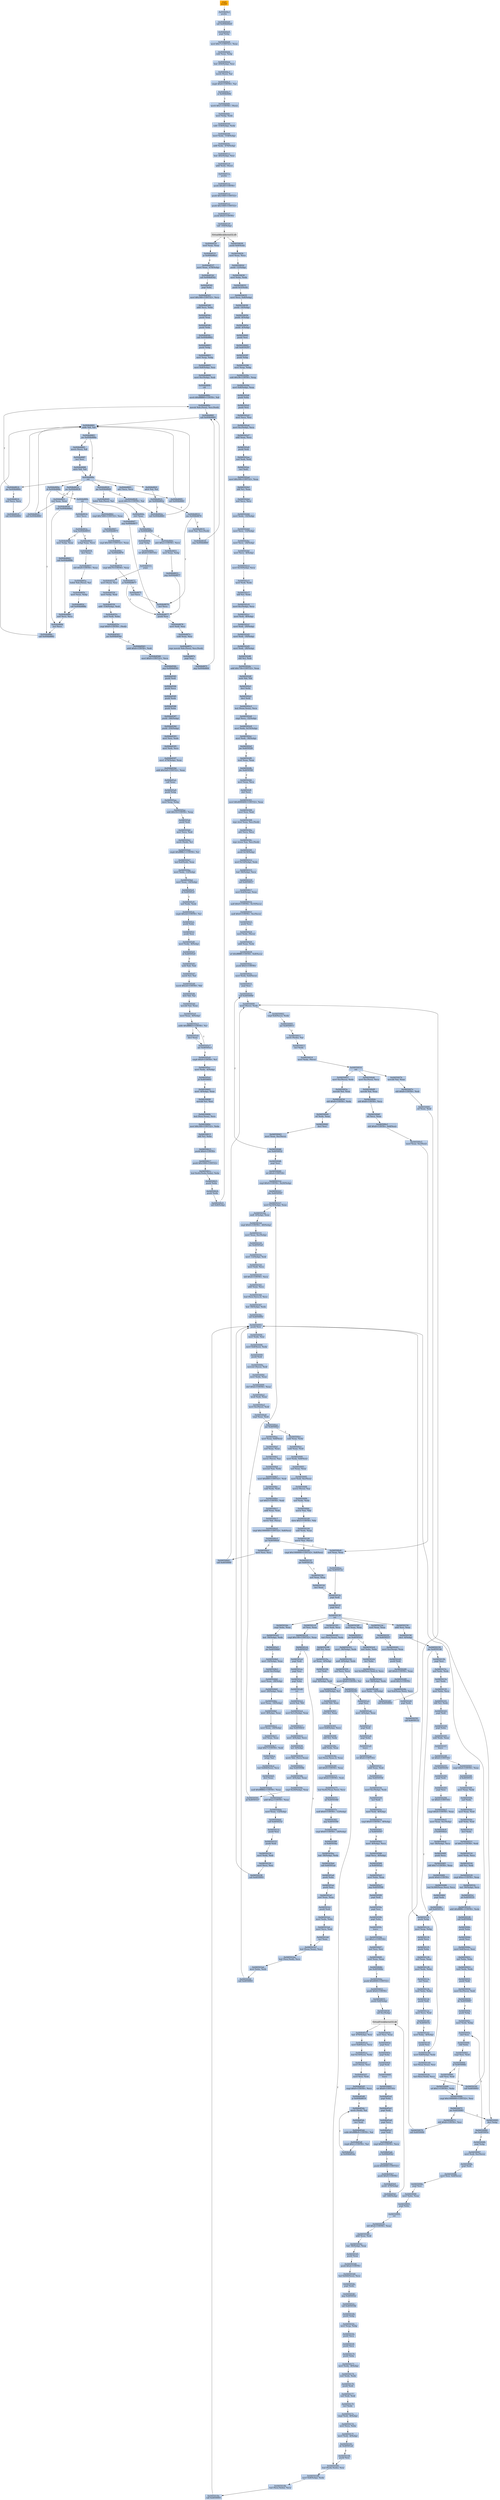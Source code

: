 digraph G {
node[shape=rectangle,style=filled,fillcolor=lightsteelblue,color=lightsteelblue]
bgcolor="transparent"
a0x004b84cepushfl_[label="start\npushfl ",color="lightgrey",fillcolor="orange"];
a0x004b84cfpusha_[label="0x004b84cf\npusha "];
a0x004b84d0call_0x004b84d5[label="0x004b84d0\ncall 0x004b84d5"];
a0x004b84d5popl_ebp[label="0x004b84d5\npopl %ebp"];
a0x004b84d6movl_0x7UINT32_eax[label="0x004b84d6\nmovl $0x7<UINT32>, %eax"];
a0x004b84dbsubl_eax_ebp[label="0x004b84db\nsubl %eax, %ebp"];
a0x004b84ddleal__450ebp__esi[label="0x004b84dd\nleal -450(%ebp), %esi"];
a0x004b84e3movb_esi__al[label="0x004b84e3\nmovb (%esi), %al"];
a0x004b84e5cmpb_0x0UINT8_al[label="0x004b84e5\ncmpb $0x0<UINT8>, %al"];
a0x004b84e7je_0x004b84fb[label="0x004b84e7\nje 0x004b84fb"];
a0x004b84fbmovb_0x1UINT8_esi_[label="0x004b84fb\nmovb $0x1<UINT8>, (%esi)"];
a0x004b84femovl_ebp_edx[label="0x004b84fe\nmovl %ebp, %edx"];
a0x004b8500subl__518ebp__edx[label="0x004b8500\nsubl -518(%ebp), %edx"];
a0x004b8506movl_edx__518ebp_[label="0x004b8506\nmovl %edx, -518(%ebp)"];
a0x004b850caddl_edx__470ebp_[label="0x004b850c\naddl %edx, -470(%ebp)"];
a0x004b8512leal__402ebp__esi[label="0x004b8512\nleal -402(%ebp), %esi"];
a0x004b8518addl_edx_esi_[label="0x004b8518\naddl %edx, (%esi)"];
a0x004b851apusha_[label="0x004b851a\npusha "];
a0x004b851bpushl_0x40UINT8[label="0x004b851b\npushl $0x40<UINT8>"];
a0x004b851dpushl_0x1000UINT32[label="0x004b851d\npushl $0x1000<UINT32>"];
a0x004b8522pushl_0x1000UINT32[label="0x004b8522\npushl $0x1000<UINT32>"];
a0x004b8527pushl_0x0UINT8[label="0x004b8527\npushl $0x0<UINT8>"];
a0x004b8529call__350ebp_[label="0x004b8529\ncall -350(%ebp)"];
VirtualAlloc_kernel32_dll[label="VirtualAlloc@kernel32.dll",color="lightgrey",fillcolor="lightgrey"];
a0x004b852ftestl_eax_eax[label="0x004b852f\ntestl %eax, %eax"];
a0x004b8531je_0x004b88a1[label="0x004b8531\nje 0x004b88a1"];
a0x004b8537movl_eax__478ebp_[label="0x004b8537\nmovl %eax, -478(%ebp)"];
a0x004b853dcall_0x004b8542[label="0x004b853d\ncall 0x004b8542"];
a0x004b8542popl_ebx[label="0x004b8542\npopl %ebx"];
a0x004b8543movl_0x368UINT32_ecx[label="0x004b8543\nmovl $0x368<UINT32>, %ecx"];
a0x004b8548addl_ecx_ebx[label="0x004b8548\naddl %ecx, %ebx"];
a0x004b854apushl_eax[label="0x004b854a\npushl %eax"];
a0x004b854bpushl_ebx[label="0x004b854b\npushl %ebx"];
a0x004b854ccall_0x004b8802[label="0x004b854c\ncall 0x004b8802"];
a0x004b8802pushl_ebp[label="0x004b8802\npushl %ebp"];
a0x004b8803movl_esp_ebp[label="0x004b8803\nmovl %esp, %ebp"];
a0x004b8805movl_0x8ebp__esi[label="0x004b8805\nmovl 0x8(%ebp), %esi"];
a0x004b8808movl_0xcebp__edi[label="0x004b8808\nmovl 0xc(%ebp), %edi"];
a0x004b880bcld_[label="0x004b880b\ncld "];
a0x004b880cmovb_0xffffff80UINT8_dl[label="0x004b880c\nmovb $0xffffff80<UINT8>, %dl"];
a0x004b880emovsb_ds_esi__es_edi_[label="0x004b880e\nmovsb %ds:(%esi), %es:(%edi)"];
a0x004b880fcall_0x004b8881[label="0x004b880f\ncall 0x004b8881"];
a0x004b8881addb_dl_dl[label="0x004b8881\naddb %dl, %dl"];
a0x004b8883jne_0x004b888a[label="0x004b8883\njne 0x004b888a"];
a0x004b8885movb_esi__dl[label="0x004b8885\nmovb (%esi), %dl"];
a0x004b8887incl_esi[label="0x004b8887\nincl %esi"];
a0x004b8888adcb_dl_dl[label="0x004b8888\nadcb %dl, %dl"];
a0x004b888aret[label="0x004b888a\nret"];
a0x004b8814jae_0x004b880e[label="0x004b8814\njae 0x004b880e"];
a0x004b8816xorl_ecx_ecx[label="0x004b8816\nxorl %ecx, %ecx"];
a0x004b8818call_0x004b8881[label="0x004b8818\ncall 0x004b8881"];
a0x004b881djae_0x004b8838[label="0x004b881d\njae 0x004b8838"];
a0x004b881fxorl_eax_eax[label="0x004b881f\nxorl %eax, %eax"];
a0x004b8821call_0x004b8881[label="0x004b8821\ncall 0x004b8881"];
a0x004b8826jae_0x004b8849[label="0x004b8826\njae 0x004b8849"];
a0x004b8828movb_0x10UINT8_al[label="0x004b8828\nmovb $0x10<UINT8>, %al"];
a0x004b882acall_0x004b8881[label="0x004b882a\ncall 0x004b8881"];
a0x004b882fadcb_al_al[label="0x004b882f\nadcb %al, %al"];
a0x004b8831jae_0x004b882a[label="0x004b8831\njae 0x004b882a"];
a0x004b8833jne_0x004b8876[label="0x004b8833\njne 0x004b8876"];
a0x004b8835stosb_al_es_edi_[label="0x004b8835\nstosb %al, %es:(%edi)"];
a0x004b8836jmp_0x004b880f[label="0x004b8836\njmp 0x004b880f"];
a0x004b8849lodsb_ds_esi__al[label="0x004b8849\nlodsb %ds:(%esi), %al"];
a0x004b884ashrl_eax[label="0x004b884a\nshrl %eax"];
a0x004b884cje_0x004b889d[label="0x004b884c\nje 0x004b889d"];
a0x004b884eadcl_0x2UINT8_ecx[label="0x004b884e\nadcl $0x2<UINT8>, %ecx"];
a0x004b8851movl_eax_ebp[label="0x004b8851\nmovl %eax, %ebp"];
a0x004b8853jmp_0x004b8877[label="0x004b8853\njmp 0x004b8877"];
a0x004b8877pushl_esi[label="0x004b8877\npushl %esi"];
a0x004b8878movl_edi_esi[label="0x004b8878\nmovl %edi, %esi"];
a0x004b887asubl_eax_esi[label="0x004b887a\nsubl %eax, %esi"];
a0x004b887crepz_movsb_ds_esi__es_edi_[label="0x004b887c\nrepz movsb %ds:(%esi), %es:(%edi)"];
a0x004b887epopl_esi[label="0x004b887e\npopl %esi"];
a0x004b887fjmp_0x004b880f[label="0x004b887f\njmp 0x004b880f"];
a0x004b8876incl_ecx[label="0x004b8876\nincl %ecx"];
a0x004b8838call_0x004b888d[label="0x004b8838\ncall 0x004b888d"];
a0x004b888dincl_ecx[label="0x004b888d\nincl %ecx"];
a0x004b888ecall_0x004b8881[label="0x004b888e\ncall 0x004b8881"];
a0x004b8893adcl_ecx_ecx[label="0x004b8893\nadcl %ecx, %ecx"];
a0x004b8895call_0x004b8881[label="0x004b8895\ncall 0x004b8881"];
a0x004b889ajb_0x004b888e[label="0x004b889a\njb 0x004b888e"];
a0x004b889cret[label="0x004b889c\nret"];
a0x004b883ddecl_ecx[label="0x004b883d\ndecl %ecx"];
a0x004b883eloop_0x004b8855[label="0x004b883e\nloop 0x004b8855"];
a0x004b8855xchgl_eax_ecx[label="0x004b8855\nxchgl %eax, %ecx"];
a0x004b8856decl_eax[label="0x004b8856\ndecl %eax"];
a0x004b8857shll_0x8UINT8_eax[label="0x004b8857\nshll $0x8<UINT8>, %eax"];
a0x004b885alodsb_ds_esi__al[label="0x004b885a\nlodsb %ds:(%esi), %al"];
a0x004b885bmovl_eax_ebp[label="0x004b885b\nmovl %eax, %ebp"];
a0x004b885dcall_0x004b888b[label="0x004b885d\ncall 0x004b888b"];
a0x004b888bxorl_ecx_ecx[label="0x004b888b\nxorl %ecx, %ecx"];
a0x004b8862cmpl_0x7d00UINT32_eax[label="0x004b8862\ncmpl $0x7d00<UINT32>, %eax"];
a0x004b8867jae_0x004b8875[label="0x004b8867\njae 0x004b8875"];
a0x004b8869cmpl_0x500UINT32_eax[label="0x004b8869\ncmpl $0x500<UINT32>, %eax"];
a0x004b886ejae_0x004b8876[label="0x004b886e\njae 0x004b8876"];
a0x004b8870cmpl_0x7fUINT8_eax[label="0x004b8870\ncmpl $0x7f<UINT8>, %eax"];
a0x004b8873ja_0x004b8877[label="0x004b8873\nja 0x004b8877"];
a0x004b8875incl_ecx[label="0x004b8875\nincl %ecx"];
a0x004b8840movl_ebp_eax[label="0x004b8840\nmovl %ebp, %eax"];
a0x004b8842call_0x004b888b[label="0x004b8842\ncall 0x004b888b"];
a0x004b8847jmp_0x004b8877[label="0x004b8847\njmp 0x004b8877"];
a0x004b889dpopl_ebp[label="0x004b889d\npopl %ebp"];
a0x004b889eret_0x8UINT16[label="0x004b889e\nret $0x8<UINT16>"];
a0x004b8551popa_[label="0x004b8551\npopa "];
a0x004b8552movl_esi__esi[label="0x004b8552\nmovl (%esi), %esi"];
a0x004b8554movl_ebp_edi[label="0x004b8554\nmovl %ebp, %edi"];
a0x004b8556addl__534ebp__edi[label="0x004b8556\naddl -534(%ebp), %edi"];
a0x004b855cmovl_edi_ebx[label="0x004b855c\nmovl %edi, %ebx"];
a0x004b855ecmpl_0x0UINT8_edi_[label="0x004b855e\ncmpl $0x0<UINT8>, (%edi)"];
a0x004b8561jne_0x004b856d[label="0x004b8561\njne 0x004b856d"];
a0x004b8563addl_0x4UINT8_edi[label="0x004b8563\naddl $0x4<UINT8>, %edi"];
a0x004b8566movl_0x0UINT32_ecx[label="0x004b8566\nmovl $0x0<UINT32>, %ecx"];
a0x004b856bjmp_0x004b8583[label="0x004b856b\njmp 0x004b8583"];
a0x004b8583pushl_edi[label="0x004b8583\npushl %edi"];
a0x004b8584pushl_ecx[label="0x004b8584\npushl %ecx"];
a0x004b8585pushl_edx[label="0x004b8585\npushl %edx"];
a0x004b8586pushl_ebx[label="0x004b8586\npushl %ebx"];
a0x004b8587pushl__346ebp_[label="0x004b8587\npushl -346(%ebp)"];
a0x004b858dpushl__350ebp_[label="0x004b858d\npushl -350(%ebp)"];
a0x004b8593movl_esi_edx[label="0x004b8593\nmovl %esi, %edx"];
a0x004b8595movl_edi_ecx[label="0x004b8595\nmovl %edi, %ecx"];
a0x004b8597movl__478ebp__eax[label="0x004b8597\nmovl -478(%ebp), %eax"];
a0x004b859daddl_0x5a9UINT32_eax[label="0x004b859d\naddl $0x5a9<UINT32>, %eax"];
a0x004b85a2call_eax[label="0x004b85a2\ncall %eax"];
a0x040505a9pushl_ebp[label="0x040505a9\npushl %ebp"];
a0x040505aamovl_esp_ebp[label="0x040505aa\nmovl %esp, %ebp"];
a0x040505acsubl_0x10UINT8_esp[label="0x040505ac\nsubl $0x10<UINT8>, %esp"];
a0x040505afpushl_edi[label="0x040505af\npushl %edi"];
a0x040505b0movl_ecx_edi[label="0x040505b0\nmovl %ecx, %edi"];
a0x040505b2movb_edi__cl[label="0x040505b2\nmovb (%edi), %cl"];
a0x040505b4cmpb_0xffffffe1UINT8_cl[label="0x040505b4\ncmpb $0xffffffe1<UINT8>, %cl"];
a0x040505b7leal_0xdedi__eax[label="0x040505b7\nleal 0xd(%edi), %eax"];
a0x040505bamovl_edx__12ebp_[label="0x040505ba\nmovl %edx, -12(%ebp)"];
a0x040505bdmovl_eax__16ebp_[label="0x040505bd\nmovl %eax, -16(%ebp)"];
a0x040505c0jb_0x40505c9[label="0x040505c0\njb 0x40505c9"];
a0x040505c9xorl_edx_edx[label="0x040505c9\nxorl %edx, %edx"];
a0x040505cbcmpb_0x2dUINT8_cl[label="0x040505cb\ncmpb $0x2d<UINT8>, %cl"];
a0x040505cepushl_ebx[label="0x040505ce\npushl %ebx"];
a0x040505cfpushl_esi[label="0x040505cf\npushl %esi"];
a0x040505d0movl_edx__8ebp_[label="0x040505d0\nmovl %edx, -8(%ebp)"];
a0x040505d3jb_0x40505e9[label="0x040505d3\njb 0x40505e9"];
a0x040505d5xorb_ah_ah[label="0x040505d5\nxorb %ah, %ah"];
a0x040505d7movb_cl_al[label="0x040505d7\nmovb %cl, %al"];
a0x040505d9movb_0x2dUINT8_bl[label="0x040505d9\nmovb $0x2d<UINT8>, %bl"];
a0x040505dbdivb_bl_al[label="0x040505db\ndivb %bl, %al"];
a0x040505ddmovzbl_al_eax[label="0x040505dd\nmovzbl %al, %eax"];
a0x040505e0movl_eax__8ebp_[label="0x040505e0\nmovl %eax, -8(%ebp)"];
a0x040505e3addb_0xffffffd3UINT8_cl[label="0x040505e3\naddb $0xffffffd3<UINT8>, %cl"];
a0x040505e6decl_eax[label="0x040505e6\ndecl %eax"];
a0x040505e7jne_0x40505e3[label="0x040505e7\njne 0x40505e3"];
a0x040505e9cmpb_0x9UINT8_cl[label="0x040505e9\ncmpb $0x9<UINT8>, %cl"];
a0x040505ecmovl_edx__4ebp_[label="0x040505ec\nmovl %edx, -4(%ebp)"];
a0x040505efjb_0x4050605[label="0x040505ef\njb 0x4050605"];
a0x04050605movl__4ebp__eax[label="0x04050605\nmovl -4(%ebp), %eax"];
a0x04050608movzbl_cl_esi[label="0x04050608\nmovzbl %cl, %esi"];
a0x0405060bleal_esieax__ecx[label="0x0405060b\nleal (%esi,%eax), %ecx"];
a0x0405060emovl_0x300UINT32_ebx[label="0x0405060e\nmovl $0x300<UINT32>, %ebx"];
a0x04050613shll_cl_ebx[label="0x04050613\nshll %cl, %ebx"];
a0x04050615pushl_0x4UINT8[label="0x04050615\npushl $0x4<UINT8>"];
a0x04050617pushl_0x1000UINT32[label="0x04050617\npushl $0x1000<UINT32>"];
a0x0405061cleal_0xe6cebxebx__ebx[label="0x0405061c\nleal 0xe6c(%ebx,%ebx), %ebx"];
a0x04050623pushl_ebx[label="0x04050623\npushl %ebx"];
a0x04050624pushl_edx[label="0x04050624\npushl %edx"];
a0x04050625call_0x8ebp_[label="0x04050625\ncall 0x8(%ebp)"];
a0x04050628pushl_0x9edi_[label="0x04050628\npushl 0x9(%edi)"];
a0x0405062bmovl_eax_ecx[label="0x0405062b\nmovl %eax, %ecx"];
a0x0405062dpushl__12ebp_[label="0x0405062d\npushl -12(%ebp)"];
a0x04050630movl_ebx_edx[label="0x04050630\nmovl %ebx, %edx"];
a0x04050632pushl_0x5edi_[label="0x04050632\npushl 0x5(%edi)"];
a0x04050635movl_ecx_0x8ebp_[label="0x04050635\nmovl %ecx, 0x8(%ebp)"];
a0x04050638pushl__16ebp_[label="0x04050638\npushl -16(%ebp)"];
a0x0405063bpushl__8ebp_[label="0x0405063b\npushl -8(%ebp)"];
a0x0405063epushl__4ebp_[label="0x0405063e\npushl -4(%ebp)"];
a0x04050641pushl_esi[label="0x04050641\npushl %esi"];
a0x04050642call_0x4050297[label="0x04050642\ncall 0x4050297"];
a0x04050297pushl_ebp[label="0x04050297\npushl %ebp"];
a0x04050298movl_esp_ebp[label="0x04050298\nmovl %esp, %ebp"];
a0x0405029asubl_0x38UINT8_esp[label="0x0405029a\nsubl $0x38<UINT8>, %esp"];
a0x0405029dmovl_0x8ebp__eax[label="0x0405029d\nmovl 0x8(%ebp), %eax"];
a0x040502a0pushl_ebx[label="0x040502a0\npushl %ebx"];
a0x040502a1pushl_esi[label="0x040502a1\npushl %esi"];
a0x040502a2movl_ecx_esi[label="0x040502a2\nmovl %ecx, %esi"];
a0x040502a4movl_0xcebp__ecx[label="0x040502a4\nmovl 0xc(%ebp), %ecx"];
a0x040502a7addl_eax_ecx[label="0x040502a7\naddl %eax, %ecx"];
a0x040502a9pushl_edi[label="0x040502a9\npushl %edi"];
a0x040502aaxorl_edi_edi[label="0x040502aa\nxorl %edi, %edi"];
a0x040502acincl_edi[label="0x040502ac\nincl %edi"];
a0x040502admovl_0x300UINT32_eax[label="0x040502ad\nmovl $0x300<UINT32>, %eax"];
a0x040502b2shll_cl_eax[label="0x040502b2\nshll %cl, %eax"];
a0x040502b4xorl_ecx_ecx[label="0x040502b4\nxorl %ecx, %ecx"];
a0x040502b6movl_edx__32ebp_[label="0x040502b6\nmovl %edx, -32(%ebp)"];
a0x040502b9movl_ecx__12ebp_[label="0x040502b9\nmovl %ecx, -12(%ebp)"];
a0x040502bcmovl_ecx__24ebp_[label="0x040502bc\nmovl %ecx, -24(%ebp)"];
a0x040502bfmovl_ecx__4ebp_[label="0x040502bf\nmovl %ecx, -4(%ebp)"];
a0x040502c2movl_0x10ebp__ecx[label="0x040502c2\nmovl 0x10(%ebp), %ecx"];
a0x040502c5movl_edi_edx[label="0x040502c5\nmovl %edi, %edx"];
a0x040502c7shll_cl_edx[label="0x040502c7\nshll %cl, %edx"];
a0x040502c9movl_0xcebp__ecx[label="0x040502c9\nmovl 0xc(%ebp), %ecx"];
a0x040502ccmovl_edi__8ebp_[label="0x040502cc\nmovl %edi, -8(%ebp)"];
a0x040502cfmovl_edi__20ebp_[label="0x040502cf\nmovl %edi, -20(%ebp)"];
a0x040502d2movl_edi__16ebp_[label="0x040502d2\nmovl %edi, -16(%ebp)"];
a0x040502d5movl_edi__28ebp_[label="0x040502d5\nmovl %edi, -28(%ebp)"];
a0x040502d8shll_cl_edi[label="0x040502d8\nshll %cl, %edi"];
a0x040502daaddl_0x736UINT32_eax[label="0x040502da\naddl $0x736<UINT32>, %eax"];
a0x040502dfxorb_bl_bl[label="0x040502df\nxorb %bl, %bl"];
a0x040502e1decl_edx[label="0x040502e1\ndecl %edx"];
a0x040502e2decl_edi[label="0x040502e2\ndecl %edi"];
a0x040502e3leal_eaxeax__ecx[label="0x040502e3\nleal (%eax,%eax), %ecx"];
a0x040502e6cmpl_ecx__32ebp_[label="0x040502e6\ncmpl %ecx, -32(%ebp)"];
a0x040502e9movl_edx_0x10ebp_[label="0x040502e9\nmovl %edx, 0x10(%ebp)"];
a0x040502ecmovl_edi__36ebp_[label="0x040502ec\nmovl %edi, -36(%ebp)"];
a0x040502efjae_0x40502f9[label="0x040502ef\njae 0x40502f9"];
a0x040502f9testl_eax_eax[label="0x040502f9\ntestl %eax, %eax"];
a0x040502fbjbe_0x405030f[label="0x040502fb\njbe 0x405030f"];
a0x040502fdmovl_eax_ecx[label="0x040502fd\nmovl %eax, %ecx"];
a0x040502ffshrl_ecx[label="0x040502ff\nshrl %ecx"];
a0x04050301movl_0x4000400UINT32_eax[label="0x04050301\nmovl $0x4000400<UINT32>, %eax"];
a0x04050306movl_esi_edi[label="0x04050306\nmovl %esi, %edi"];
a0x04050308repz_stosl_eax_es_edi_[label="0x04050308\nrepz stosl %eax, %es:(%edi)"];
a0x0405030aadcl_ecx_ecx[label="0x0405030a\nadcl %ecx, %ecx"];
a0x0405030crepz_stosw_ax_es_edi_[label="0x0405030c\nrepz stosw %ax, %es:(%edi)"];
a0x0405030fpushl_0x18ebp_[label="0x0405030f\npushl 0x18(%ebp)"];
a0x04050312movl_0x14ebp__edx[label="0x04050312\nmovl 0x14(%ebp), %edx"];
a0x04050315leal__56ebp__ecx[label="0x04050315\nleal -56(%ebp), %ecx"];
a0x04050318call_0x4050017[label="0x04050318\ncall 0x4050017"];
a0x04050017movl_0x4esp__eax[label="0x04050017\nmovl 0x4(%esp), %eax"];
a0x0405001bandl_0x0UINT8_0x10ecx_[label="0x0405001b\nandl $0x0<UINT8>, 0x10(%ecx)"];
a0x0405001fandl_0x0UINT8_0xcecx_[label="0x0405001f\nandl $0x0<UINT8>, 0xc(%ecx)"];
a0x04050023pushl_esi[label="0x04050023\npushl %esi"];
a0x04050024movl_edx_ecx_[label="0x04050024\nmovl %edx, (%ecx)"];
a0x04050026addl_eax_edx[label="0x04050026\naddl %eax, %edx"];
a0x04050028orl_0xffffffffUINT8_0x8ecx_[label="0x04050028\norl $0xffffffff<UINT8>, 0x8(%ecx)"];
a0x0405002cpushl_0x5UINT8[label="0x0405002c\npushl $0x5<UINT8>"];
a0x0405002emovl_edx_0x4ecx_[label="0x0405002e\nmovl %edx, 0x4(%ecx)"];
a0x04050031popl_esi[label="0x04050031\npopl %esi"];
a0x04050032call_0x4050000[label="0x04050032\ncall 0x4050000"];
a0x04050000movl_ecx__edx[label="0x04050000\nmovl (%ecx), %edx"];
a0x04050002cmpl_0x4ecx__edx[label="0x04050002\ncmpl 0x4(%ecx), %edx"];
a0x04050005jne_0x4050011[label="0x04050005\njne 0x4050011"];
a0x04050011movb_edx__al[label="0x04050011\nmovb (%edx), %al"];
a0x04050013incl_edx[label="0x04050013\nincl %edx"];
a0x04050014movl_edx_ecx_[label="0x04050014\nmovl %edx, (%ecx)"];
a0x04050016ret[label="0x04050016\nret"];
a0x04050037movl_0xcecx__edx[label="0x04050037\nmovl 0xc(%ecx), %edx"];
a0x0405003amovzbl_al_eax[label="0x0405003a\nmovzbl %al, %eax"];
a0x0405003dshll_0x8UINT8_edx[label="0x0405003d\nshll $0x8<UINT8>, %edx"];
a0x04050040orl_edx_eax[label="0x04050040\norl %edx, %eax"];
a0x04050042decl_esi[label="0x04050042\ndecl %esi"];
a0x04050043movl_eax_0xcecx_[label="0x04050043\nmovl %eax, 0xc(%ecx)"];
a0x04050046jne_0x4050032[label="0x04050046\njne 0x4050032"];
a0x04050048popl_esi[label="0x04050048\npopl %esi"];
a0x04050049ret_0x4UINT16[label="0x04050049\nret $0x4<UINT16>"];
a0x0405031dcmpl_0x0UINT8_0x20ebp_[label="0x0405031d\ncmpl $0x0<UINT8>, 0x20(%ebp)"];
a0x04050321jbe_0x4050597[label="0x04050321\njbe 0x4050597"];
a0x04050327movl_0x10ebp__eax[label="0x04050327\nmovl 0x10(%ebp), %eax"];
a0x0405032aandl__4ebp__eax[label="0x0405032a\nandl -4(%ebp), %eax"];
a0x0405032dcmpl_0x0UINT8__40ebp_[label="0x0405032d\ncmpl $0x0<UINT8>, -40(%ebp)"];
a0x04050331movl_eax_0xcebp_[label="0x04050331\nmovl %eax, 0xc(%ebp)"];
a0x04050334jne_0x40505a0[label="0x04050334\njne 0x40505a0"];
a0x0405033amovl__12ebp__edi[label="0x0405033a\nmovl -12(%ebp), %edi"];
a0x0405033dmovl_edi_ecx[label="0x0405033d\nmovl %edi, %ecx"];
a0x0405033fshll_0x4UINT8_ecx[label="0x0405033f\nshll $0x4<UINT8>, %ecx"];
a0x04050342addl_eax_ecx[label="0x04050342\naddl %eax, %ecx"];
a0x04050344leal_esiecx2__ecx[label="0x04050344\nleal (%esi,%ecx,2), %ecx"];
a0x04050347leal__56ebp__edx[label="0x04050347\nleal -56(%ebp), %edx"];
a0x0405034acall_0x4050093[label="0x0405034a\ncall 0x4050093"];
a0x04050093pushl_esi[label="0x04050093\npushl %esi"];
a0x04050094movl_edx_esi[label="0x04050094\nmovl %edx, %esi"];
a0x04050096movl_0x8esi__edx[label="0x04050096\nmovl 0x8(%esi), %edx"];
a0x04050099pushl_edi[label="0x04050099\npushl %edi"];
a0x0405009amovzwl_ecx__edi[label="0x0405009a\nmovzwl (%ecx), %edi"];
a0x0405009dmovl_edx_eax[label="0x0405009d\nmovl %edx, %eax"];
a0x0405009fshrl_0xbUINT8_eax[label="0x0405009f\nshrl $0xb<UINT8>, %eax"];
a0x040500a2imull_edi_eax[label="0x040500a2\nimull %edi, %eax"];
a0x040500a5movl_0xcesi__edi[label="0x040500a5\nmovl 0xc(%esi), %edi"];
a0x040500a8cmpl_eax_edi[label="0x040500a8\ncmpl %eax, %edi"];
a0x040500aajae_0x40500ec[label="0x040500aa\njae 0x40500ec"];
a0x040500acmovl_eax_0x8esi_[label="0x040500ac\nmovl %eax, 0x8(%esi)"];
a0x040500afxorl_eax_eax[label="0x040500af\nxorl %eax, %eax"];
a0x040500b1movw_ecx__ax[label="0x040500b1\nmovw (%ecx), %ax"];
a0x040500b4movzwl_ax_edx[label="0x040500b4\nmovzwl %ax, %edx"];
a0x040500b7movl_0x800UINT32_edi[label="0x040500b7\nmovl $0x800<UINT32>, %edi"];
a0x040500bcsubl_edx_edi[label="0x040500bc\nsubl %edx, %edi"];
a0x040500besarl_0x5UINT8_edi[label="0x040500be\nsarl $0x5<UINT8>, %edi"];
a0x040500c1addl_eax_edi[label="0x040500c1\naddl %eax, %edi"];
a0x040500c3movw_di_ecx_[label="0x040500c3\nmovw %di, (%ecx)"];
a0x040500c6cmpl_0x1000000UINT32_0x8esi_[label="0x040500c6\ncmpl $0x1000000<UINT32>, 0x8(%esi)"];
a0x040500cdjae_0x40500e8[label="0x040500cd\njae 0x40500e8"];
a0x040500e8xorl_eax_eax[label="0x040500e8\nxorl %eax, %eax"];
a0x040500eajmp_0x405012e[label="0x040500ea\njmp 0x405012e"];
a0x0405012epopl_edi[label="0x0405012e\npopl %edi"];
a0x0405012fpopl_esi[label="0x0405012f\npopl %esi"];
a0x04050130ret[label="0x04050130\nret"];
a0x0405034ftestl_eax_eax[label="0x0405034f\ntestl %eax, %eax"];
a0x04050351jne_0x40503c9[label="0x04050351\njne 0x40503c9"];
a0x04050353movl__36ebp__edx[label="0x04050353\nmovl -36(%ebp), %edx"];
a0x04050356andl__4ebp__edx[label="0x04050356\nandl -4(%ebp), %edx"];
a0x04050359xorl_ecx_ecx[label="0x04050359\nxorl %ecx, %ecx"];
a0x0405035bmovb_0x8UINT8_cl[label="0x0405035b\nmovb $0x8<UINT8>, %cl"];
a0x0405035dsubb_0x8ebp__cl[label="0x0405035d\nsubb 0x8(%ebp), %cl"];
a0x04050360movzbl_bl_eax[label="0x04050360\nmovzbl %bl, %eax"];
a0x04050363shrl_cl_eax[label="0x04050363\nshrl %cl, %eax"];
a0x04050365movl_0x8ebp__ecx[label="0x04050365\nmovl 0x8(%ebp), %ecx"];
a0x04050368shll_cl_edx[label="0x04050368\nshll %cl, %edx"];
a0x0405036aaddl_edx_eax[label="0x0405036a\naddl %edx, %eax"];
a0x0405036cleal_eaxeax2__eax[label="0x0405036c\nleal (%eax,%eax,2), %eax"];
a0x0405036fshll_0x9UINT8_eax[label="0x0405036f\nshll $0x9<UINT8>, %eax"];
a0x04050372cmpl_0x4UINT8_edi[label="0x04050372\ncmpl $0x4<UINT8>, %edi"];
a0x04050375leal_0xe6ceaxesi__ecx[label="0x04050375\nleal 0xe6c(%eax,%esi), %ecx"];
a0x0405037cjnl_0x4050384[label="0x0405037c\njnl 0x4050384"];
a0x0405037eandl_0x0UINT8__12ebp_[label="0x0405037e\nandl $0x0<UINT8>, -12(%ebp)"];
a0x04050382jmp_0x4050394[label="0x04050382\njmp 0x4050394"];
a0x04050394cmpl_0x0UINT8__24ebp_[label="0x04050394\ncmpl $0x0<UINT8>, -24(%ebp)"];
a0x04050398je_0x40503ba[label="0x04050398\nje 0x40503ba"];
a0x040503baleal__56ebp__edx[label="0x040503ba\nleal -56(%ebp), %edx"];
a0x040503bdcall_0x40501ad[label="0x040503bd\ncall 0x40501ad"];
a0x040501adpushl_ebx[label="0x040501ad\npushl %ebx"];
a0x040501aepushl_esi[label="0x040501ae\npushl %esi"];
a0x040501afxorl_eax_eax[label="0x040501af\nxorl %eax, %eax"];
a0x040501b1pushl_edi[label="0x040501b1\npushl %edi"];
a0x040501b2movl_edx_ebx[label="0x040501b2\nmovl %edx, %ebx"];
a0x040501b4movl_ecx_edi[label="0x040501b4\nmovl %ecx, %edi"];
a0x040501b6incl_eax[label="0x040501b6\nincl %eax"];
a0x040501b7leal_eaxeax__esi[label="0x040501b7\nleal (%eax,%eax), %esi"];
a0x040501baleal_esiedi__ecx[label="0x040501ba\nleal (%esi,%edi), %ecx"];
a0x040501bdmovl_ebx_edx[label="0x040501bd\nmovl %ebx, %edx"];
a0x040501bfcall_0x4050093[label="0x040501bf\ncall 0x4050093"];
a0x040501c4orl_esi_eax[label="0x040501c4\norl %esi, %eax"];
a0x040501c6cmpl_0x100UINT32_eax[label="0x040501c6\ncmpl $0x100<UINT32>, %eax"];
a0x040501cbjl_0x40501b7[label="0x040501cb\njl 0x40501b7"];
a0x040500ecsubl_eax_edx[label="0x040500ec\nsubl %eax, %edx"];
a0x040500eesubl_eax_edi[label="0x040500ee\nsubl %eax, %edi"];
a0x040500f0movl_edx_0x8esi_[label="0x040500f0\nmovl %edx, 0x8(%esi)"];
a0x040500f3xorl_eax_eax[label="0x040500f3\nxorl %eax, %eax"];
a0x040500f5movl_edi_0xcesi_[label="0x040500f5\nmovl %edi, 0xc(%esi)"];
a0x040500f8movw_ecx__ax[label="0x040500f8\nmovw (%ecx), %ax"];
a0x040500fbxorl_edx_edx[label="0x040500fb\nxorl %edx, %edx"];
a0x040500fdmovw_ax_dx[label="0x040500fd\nmovw %ax, %dx"];
a0x04050100shrw_0x5UINT8_dx[label="0x04050100\nshrw $0x5<UINT8>, %dx"];
a0x04050104subl_edx_eax[label="0x04050104\nsubl %edx, %eax"];
a0x04050106movw_ax_ecx_[label="0x04050106\nmovw %ax, (%ecx)"];
a0x04050109cmpl_0x1000000UINT32_0x8esi_[label="0x04050109\ncmpl $0x1000000<UINT32>, 0x8(%esi)"];
a0x04050110jae_0x405012b[label="0x04050110\njae 0x405012b"];
a0x0405012bxorl_eax_eax[label="0x0405012b\nxorl %eax, %eax"];
a0x0405012dincl_eax[label="0x0405012d\nincl %eax"];
a0x040501cdpopl_edi[label="0x040501cd\npopl %edi"];
a0x040501cepopl_esi[label="0x040501ce\npopl %esi"];
a0x040501cfpopl_ebx[label="0x040501cf\npopl %ebx"];
a0x040501d0ret[label="0x040501d0\nret"];
a0x040503c2movb_al_bl[label="0x040503c2\nmovb %al, %bl"];
a0x040503c4movl_0x1cebp__eax[label="0x040503c4\nmovl 0x1c(%ebp), %eax"];
a0x040503c7jmp_0x4050433[label="0x040503c7\njmp 0x4050433"];
a0x04050433movl__4ebp__ecx[label="0x04050433\nmovl -4(%ebp), %ecx"];
a0x04050436incl__4ebp_[label="0x04050436\nincl -4(%ebp)"];
a0x04050439movb_bl_ecxeax_[label="0x04050439\nmovb %bl, (%ecx,%eax)"];
a0x0405043cjmp_0x405058b[label="0x0405043c\njmp 0x405058b"];
a0x0405058bmovl__4ebp__eax[label="0x0405058b\nmovl -4(%ebp), %eax"];
a0x0405058ecmpl_0x20ebp__eax[label="0x0405058e\ncmpl 0x20(%ebp), %eax"];
a0x04050591jb_0x4050327[label="0x04050591\njb 0x4050327"];
a0x040500cfmovl_esi_ecx[label="0x040500cf\nmovl %esi, %ecx"];
a0x040500d1call_0x4050000[label="0x040500d1\ncall 0x4050000"];
a0x040500d6movl_0xcesi__ecx[label="0x040500d6\nmovl 0xc(%esi), %ecx"];
a0x040500d9movzbl_al_eax[label="0x040500d9\nmovzbl %al, %eax"];
a0x040500dcshll_0x8UINT8_ecx[label="0x040500dc\nshll $0x8<UINT8>, %ecx"];
a0x040500dforl_ecx_eax[label="0x040500df\norl %ecx, %eax"];
a0x040500e1shll_0x8UINT8_0x8esi_[label="0x040500e1\nshll $0x8<UINT8>, 0x8(%esi)"];
a0x040500e5movl_eax_0xcesi_[label="0x040500e5\nmovl %eax, 0xc(%esi)"];
a0x040503c9xorl_ebx_ebx[label="0x040503c9\nxorl %ebx, %ebx"];
a0x040503cbincl_ebx[label="0x040503cb\nincl %ebx"];
a0x040503ccleal_0x180esiedi2__ecx[label="0x040503cc\nleal 0x180(%esi,%edi,2), %ecx"];
a0x040503d3leal__56ebp__edx[label="0x040503d3\nleal -56(%ebp), %edx"];
a0x040503d6movl_ebx__24ebp_[label="0x040503d6\nmovl %ebx, -24(%ebp)"];
a0x040503d9call_0x4050093[label="0x040503d9\ncall 0x4050093"];
a0x040503decmpl_ebx_eax[label="0x040503de\ncmpl %ebx, %eax"];
a0x040503e0leal__56ebp__edx[label="0x040503e0\nleal -56(%ebp), %edx"];
a0x040503e3jne_0x40504b0[label="0x040503e3\njne 0x40504b0"];
a0x040504b0movl__16ebp__eax[label="0x040504b0\nmovl -16(%ebp), %eax"];
a0x040504b3pushl_0xcebp_[label="0x040504b3\npushl 0xc(%ebp)"];
a0x040504b6movl_eax__28ebp_[label="0x040504b6\nmovl %eax, -28(%ebp)"];
a0x040504b9movl__20ebp__eax[label="0x040504b9\nmovl -20(%ebp), %eax"];
a0x040504bcmovl_eax__16ebp_[label="0x040504bc\nmovl %eax, -16(%ebp)"];
a0x040504bfmovl__8ebp__eax[label="0x040504bf\nmovl -8(%ebp), %eax"];
a0x040504c2movl_eax__20ebp_[label="0x040504c2\nmovl %eax, -20(%ebp)"];
a0x040504c5xorl_eax_eax[label="0x040504c5\nxorl %eax, %eax"];
a0x040504c7cmpl_0x7UINT8_edi[label="0x040504c7\ncmpl $0x7<UINT8>, %edi"];
a0x040504casetge_al[label="0x040504ca\nsetge %al"];
a0x040504cdleal_0x664esi__ecx[label="0x040504cd\nleal 0x664(%esi), %ecx"];
a0x040504d3decl_eax[label="0x040504d3\ndecl %eax"];
a0x040504d4andl_0xfffffffdUINT8_eax[label="0x040504d4\nandl $0xfffffffd<UINT8>, %eax"];
a0x040504d7addl_0xaUINT8_eax[label="0x040504d7\naddl $0xa<UINT8>, %eax"];
a0x040504damovl_eax__12ebp_[label="0x040504da\nmovl %eax, -12(%ebp)"];
a0x040504ddcall_0x4050232[label="0x040504dd\ncall 0x4050232"];
a0x04050232pushl_esi[label="0x04050232\npushl %esi"];
a0x04050233pushl_edi[label="0x04050233\npushl %edi"];
a0x04050234movl_edx_edi[label="0x04050234\nmovl %edx, %edi"];
a0x04050236movl_ecx_esi[label="0x04050236\nmovl %ecx, %esi"];
a0x04050238call_0x4050093[label="0x04050238\ncall 0x4050093"];
a0x0405023dtestl_eax_eax[label="0x0405023d\ntestl %eax, %eax"];
a0x0405023fjne_0x4050257[label="0x0405023f\njne 0x4050257"];
a0x04050241movl_0xcesp__eax[label="0x04050241\nmovl 0xc(%esp), %eax"];
a0x04050245pushl_edi[label="0x04050245\npushl %edi"];
a0x04050246shll_0x4UINT8_eax[label="0x04050246\nshll $0x4<UINT8>, %eax"];
a0x04050249pushl_0x3UINT8[label="0x04050249\npushl $0x3<UINT8>"];
a0x0405024bleal_0x4eaxesi__ecx[label="0x0405024b\nleal 0x4(%eax,%esi), %ecx"];
a0x0405024fpopl_edx[label="0x0405024f\npopl %edx"];
a0x04050250call_0x4050131[label="0x04050250\ncall 0x4050131"];
a0x04050131pushl_ebp[label="0x04050131\npushl %ebp"];
a0x04050132movl_esp_ebp[label="0x04050132\nmovl %esp, %ebp"];
a0x04050134pushl_ecx[label="0x04050134\npushl %ecx"];
a0x04050135pushl_ebx[label="0x04050135\npushl %ebx"];
a0x04050136xorl_eax_eax[label="0x04050136\nxorl %eax, %eax"];
a0x04050138movl_edx_ebx[label="0x04050138\nmovl %edx, %ebx"];
a0x0405013aincl_eax[label="0x0405013a\nincl %eax"];
a0x0405013btestl_ebx_ebx[label="0x0405013b\ntestl %ebx, %ebx"];
a0x0405013dpushl_edi[label="0x0405013d\npushl %edi"];
a0x0405013emovl_ecx_edi[label="0x0405013e\nmovl %ecx, %edi"];
a0x04050140jle_0x405015c[label="0x04050140\njle 0x405015c"];
a0x04050142movl_ebx__4ebp_[label="0x04050142\nmovl %ebx, -4(%ebp)"];
a0x04050145pushl_esi[label="0x04050145\npushl %esi"];
a0x04050146movl_0x8ebp__edx[label="0x04050146\nmovl 0x8(%ebp), %edx"];
a0x04050149leal_eaxeax__esi[label="0x04050149\nleal (%eax,%eax), %esi"];
a0x0405014cleal_esiedi__ecx[label="0x0405014c\nleal (%esi,%edi), %ecx"];
a0x0405014fcall_0x4050093[label="0x0405014f\ncall 0x4050093"];
a0x04050154addl_esi_eax[label="0x04050154\naddl %esi, %eax"];
a0x04050156decl__4ebp_[label="0x04050156\ndecl -4(%ebp)"];
a0x04050159jne_0x4050146[label="0x04050159\njne 0x4050146"];
a0x0405015bpopl_esi[label="0x0405015b\npopl %esi"];
a0x0405015cxorl_edx_edx[label="0x0405015c\nxorl %edx, %edx"];
a0x0405015eincl_edx[label="0x0405015e\nincl %edx"];
a0x0405015fmovl_ebx_ecx[label="0x0405015f\nmovl %ebx, %ecx"];
a0x04050161shll_cl_edx[label="0x04050161\nshll %cl, %edx"];
a0x04050163popl_edi[label="0x04050163\npopl %edi"];
a0x04050164popl_ebx[label="0x04050164\npopl %ebx"];
a0x04050165subl_edx_eax[label="0x04050165\nsubl %edx, %eax"];
a0x04050167leave_[label="0x04050167\nleave "];
a0x04050168ret_0x4UINT16[label="0x04050168\nret $0x4<UINT16>"];
a0x04050255jmp_0x4050292[label="0x04050255\njmp 0x4050292"];
a0x04050292popl_edi[label="0x04050292\npopl %edi"];
a0x04050293popl_esi[label="0x04050293\npopl %esi"];
a0x04050294ret_0x4UINT16[label="0x04050294\nret $0x4<UINT16>"];
a0x040504e2cmpl_0x4UINT8_eax[label="0x040504e2\ncmpl $0x4<UINT8>, %eax"];
a0x040504e5movl_eax_0xcebp_[label="0x040504e5\nmovl %eax, 0xc(%ebp)"];
a0x040504e8jl_0x40504ed[label="0x040504e8\njl 0x40504ed"];
a0x040504edleal__56ebp__ecx[label="0x040504ed\nleal -56(%ebp), %ecx"];
a0x040504f0pushl_ecx[label="0x040504f0\npushl %ecx"];
a0x040504f1shll_0x7UINT8_eax[label="0x040504f1\nshll $0x7<UINT8>, %eax"];
a0x040504f4pushl_0x6UINT8[label="0x040504f4\npushl $0x6<UINT8>"];
a0x040504f6leal_0x360eaxesi__ecx[label="0x040504f6\nleal 0x360(%eax,%esi), %ecx"];
a0x040504fdpopl_edx[label="0x040504fd\npopl %edx"];
a0x040504fecall_0x4050131[label="0x040504fe\ncall 0x4050131"];
a0x04050503cmpl_0x4UINT8_eax[label="0x04050503\ncmpl $0x4<UINT8>, %eax"];
a0x04050506jl_0x4050551[label="0x04050506\njl 0x4050551"];
a0x04050508movl_eax_edx[label="0x04050508\nmovl %eax, %edx"];
a0x0405050asarl_edx[label="0x0405050a\nsarl %edx"];
a0x0405050cmovl_eax_edi[label="0x0405050c\nmovl %eax, %edi"];
a0x0405050eandl_ebx_edi[label="0x0405050e\nandl %ebx, %edi"];
a0x04050510decl_edx[label="0x04050510\ndecl %edx"];
a0x04050511orl_0x2UINT8_edi[label="0x04050511\norl $0x2<UINT8>, %edi"];
a0x04050514movl_edx_ecx[label="0x04050514\nmovl %edx, %ecx"];
a0x04050516shll_cl_edi[label="0x04050516\nshll %cl, %edi"];
a0x04050518cmpl_0xeUINT8_eax[label="0x04050518\ncmpl $0xe<UINT8>, %eax"];
a0x0405051bleal__56ebp__ecx[label="0x0405051b\nleal -56(%ebp), %ecx"];
a0x0405051ejnl_0x4050535[label="0x0405051e\njnl 0x4050535"];
a0x04050535addl_0xfffffffcUINT8_edx[label="0x04050535\naddl $0xfffffffc<UINT8>, %edx"];
a0x04050538call_0x405004c[label="0x04050538\ncall 0x405004c"];
a0x0405004cpushl_ebx[label="0x0405004c\npushl %ebx"];
a0x0405004dpushl_esi[label="0x0405004d\npushl %esi"];
a0x0405004emovl_0x8ecx__esi[label="0x0405004e\nmovl 0x8(%ecx), %esi"];
a0x04050051xorl_ebx_ebx[label="0x04050051\nxorl %ebx, %ebx"];
a0x04050053testl_edx_edx[label="0x04050053\ntestl %edx, %edx"];
a0x04050055pushl_edi[label="0x04050055\npushl %edi"];
a0x04050056movl_0xcecx__edi[label="0x04050056\nmovl 0xc(%ecx), %edi"];
a0x04050059jle_0x4050087[label="0x04050059\njle 0x4050087"];
a0x0405005bpushl_ebp[label="0x0405005b\npushl %ebp"];
a0x0405005cmovl_edx_ebp[label="0x0405005c\nmovl %edx, %ebp"];
a0x0405005eshrl_esi[label="0x0405005e\nshrl %esi"];
a0x04050060shll_ebx[label="0x04050060\nshll %ebx"];
a0x04050062cmpl_esi_edi[label="0x04050062\ncmpl %esi, %edi"];
a0x04050064jb_0x405006b[label="0x04050064\njb 0x405006b"];
a0x0405006bcmpl_0x1000000UINT32_esi[label="0x0405006b\ncmpl $0x1000000<UINT32>, %esi"];
a0x04050071jae_0x4050083[label="0x04050071\njae 0x4050083"];
a0x04050083decl_ebp[label="0x04050083\ndecl %ebp"];
a0x04050084jne_0x405005e[label="0x04050084\njne 0x405005e"];
a0x04050073shll_0x8UINT8_esi[label="0x04050073\nshll $0x8<UINT8>, %esi"];
a0x04050076call_0x4050000[label="0x04050076\ncall 0x4050000"];
a0x0405007bmovzbl_al_eax[label="0x0405007b\nmovzbl %al, %eax"];
a0x0405007eshll_0x8UINT8_edi[label="0x0405007e\nshll $0x8<UINT8>, %edi"];
a0x04050081orl_eax_edi[label="0x04050081\norl %eax, %edi"];
a0x04050066subl_esi_edi[label="0x04050066\nsubl %esi, %edi"];
a0x04050068orl_0x1UINT8_ebx[label="0x04050068\norl $0x1<UINT8>, %ebx"];
a0x04050086popl_ebp[label="0x04050086\npopl %ebp"];
a0x04050087movl_edi_0xcecx_[label="0x04050087\nmovl %edi, 0xc(%ecx)"];
a0x0405008apopl_edi[label="0x0405008a\npopl %edi"];
a0x0405008bmovl_esi_0x8ecx_[label="0x0405008b\nmovl %esi, 0x8(%ecx)"];
a0x0405008epopl_esi[label="0x0405008e\npopl %esi"];
a0x0405008fmovl_ebx_eax[label="0x0405008f\nmovl %ebx, %eax"];
a0x04050091popl_ebx[label="0x04050091\npopl %ebx"];
a0x04050092ret[label="0x04050092\nret"];
a0x0405053dshll_0x4UINT8_eax[label="0x0405053d\nshll $0x4<UINT8>, %eax"];
a0x04050540addl_eax_edi[label="0x04050540\naddl %eax, %edi"];
a0x04050542leal__56ebp__eax[label="0x04050542\nleal -56(%ebp), %eax"];
a0x04050545pushl_eax[label="0x04050545\npushl %eax"];
a0x04050546pushl_0x4UINT8[label="0x04050546\npushl $0x4<UINT8>"];
a0x04050548leal_0x644esi__ecx[label="0x04050548\nleal 0x644(%esi), %ecx"];
a0x0405054epopl_edx[label="0x0405054e\npopl %edx"];
a0x0405054fjmp_0x405052c[label="0x0405054f\njmp 0x405052c"];
a0x0405052ccall_0x405016b[label="0x0405052c\ncall 0x405016b"];
a0x0405016bpushl_ebp[label="0x0405016b\npushl %ebp"];
a0x0405016cmovl_esp_ebp[label="0x0405016c\nmovl %esp, %ebp"];
a0x0405016epushl_ecx[label="0x0405016e\npushl %ecx"];
a0x0405016fpushl_ecx[label="0x0405016f\npushl %ecx"];
a0x04050170pushl_ebx[label="0x04050170\npushl %ebx"];
a0x04050171movl_edx__8ebp_[label="0x04050171\nmovl %edx, -8(%ebp)"];
a0x04050174xorl_edx_edx[label="0x04050174\nxorl %edx, %edx"];
a0x04050176pushl_edi[label="0x04050176\npushl %edi"];
a0x04050177xorl_edi_edi[label="0x04050177\nxorl %edi, %edi"];
a0x04050179incl_edx[label="0x04050179\nincl %edx"];
a0x0405017acmpl_edi__8ebp_[label="0x0405017a\ncmpl %edi, -8(%ebp)"];
a0x0405017dmovl_ecx_ebx[label="0x0405017d\nmovl %ecx, %ebx"];
a0x0405017fmovl_edi__4ebp_[label="0x0405017f\nmovl %edi, -4(%ebp)"];
a0x04050182jle_0x40501a4[label="0x04050182\njle 0x40501a4"];
a0x04050184pushl_esi[label="0x04050184\npushl %esi"];
a0x04050185leal_edxedx__esi[label="0x04050185\nleal (%edx,%edx), %esi"];
a0x04050188movl_0x8ebp__edx[label="0x04050188\nmovl 0x8(%ebp), %edx"];
a0x0405018bleal_esiebx__ecx[label="0x0405018b\nleal (%esi,%ebx), %ecx"];
a0x0405018ecall_0x4050093[label="0x0405018e\ncall 0x4050093"];
a0x04050193movl_edi_ecx[label="0x04050193\nmovl %edi, %ecx"];
a0x04050195leal_esieax__edx[label="0x04050195\nleal (%esi,%eax), %edx"];
a0x04050198shll_cl_eax[label="0x04050198\nshll %cl, %eax"];
a0x0405019aorl_eax__4ebp_[label="0x0405019a\norl %eax, -4(%ebp)"];
a0x0405019dincl_edi[label="0x0405019d\nincl %edi"];
a0x0405019ecmpl__8ebp__edi[label="0x0405019e\ncmpl -8(%ebp), %edi"];
a0x040501a1jl_0x4050185[label="0x040501a1\njl 0x4050185"];
a0x040501a3popl_esi[label="0x040501a3\npopl %esi"];
a0x040501a4movl__4ebp__eax[label="0x040501a4\nmovl -4(%ebp), %eax"];
a0x040501a7popl_edi[label="0x040501a7\npopl %edi"];
a0x040501a8popl_ebx[label="0x040501a8\npopl %ebx"];
a0x040501a9leave_[label="0x040501a9\nleave "];
a0x040501aaret_0x4UINT16[label="0x040501aa\nret $0x4<UINT16>"];
a0x04050531addl_eax_edi[label="0x04050531\naddl %eax, %edi"];
a0x04050533jmp_0x4050556[label="0x04050533\njmp 0x4050556"];
a0x04050556movl_0xcebp__edx[label="0x04050556\nmovl 0xc(%ebp), %edx"];
a0x04050559incl_edi[label="0x04050559\nincl %edi"];
a0x0405055amovl_edi__8ebp_[label="0x0405055a\nmovl %edi, -8(%ebp)"];
a0x0405055dcmpl_0x0UINT8__8ebp_[label="0x0405055d\ncmpl $0x0<UINT8>, -8(%ebp)"];
a0x04050561je_0x4050597[label="0x04050561\nje 0x4050597"];
a0x04050563movl__4ebp__ecx[label="0x04050563\nmovl -4(%ebp), %ecx"];
a0x04050566cmpl_ecx__8ebp_[label="0x04050566\ncmpl %ecx, -8(%ebp)"];
a0x04050569ja_0x40505a5[label="0x04050569\nja 0x40505a5"];
a0x040505a5movl_ebx_eax[label="0x040505a5\nmovl %ebx, %eax"];
a0x040505a7jmp_0x4050599[label="0x040505a7\njmp 0x4050599"];
a0x04050599popl_edi[label="0x04050599\npopl %edi"];
a0x0405059apopl_esi[label="0x0405059a\npopl %esi"];
a0x0405059bpopl_ebx[label="0x0405059b\npopl %ebx"];
a0x0405059cleave_[label="0x0405059c\nleave "];
a0x0405059dret_0x1cUINT16[label="0x0405059d\nret $0x1c<UINT16>"];
a0x04050647xorl_esi_esi[label="0x04050647\nxorl %esi, %esi"];
a0x04050649testl_eax_eax[label="0x04050649\ntestl %eax, %eax"];
a0x0405064bjne_0x405064e[label="0x0405064b\njne 0x405064e"];
a0x0405064epushl_0x8000UINT32[label="0x0405064e\npushl $0x8000<UINT32>"];
a0x04050653pushl_0x0UINT8[label="0x04050653\npushl $0x0<UINT8>"];
a0x04050655pushl_0x8ebp_[label="0x04050655\npushl 0x8(%ebp)"];
a0x04050658call_0xcebp_[label="0x04050658\ncall 0xc(%ebp)"];
VirtualFree_kernel32_dll[label="VirtualFree@kernel32.dll",color="lightgrey",fillcolor="lightgrey"];
a0x0405065bmovl_esi_eax[label="0x0405065b\nmovl %esi, %eax"];
a0x0405065dpopl_esi[label="0x0405065d\npopl %esi"];
a0x0405065epopl_ebx[label="0x0405065e\npopl %ebx"];
a0x0405065fpopl_edi[label="0x0405065f\npopl %edi"];
a0x04050660leave_[label="0x04050660\nleave "];
a0x04050661ret_0x8UINT16[label="0x04050661\nret $0x8<UINT16>"];
a0x004b85a4popl_ebx[label="0x004b85a4\npopl %ebx"];
a0x004b85a5popl_edx[label="0x004b85a5\npopl %edx"];
a0x004b85a6popl_ecx[label="0x004b85a6\npopl %ecx"];
a0x004b85a7popl_edi[label="0x004b85a7\npopl %edi"];
a0x004b85a8cmpl_0x0UINT8_ecx[label="0x004b85a8\ncmpl $0x0<UINT8>, %ecx"];
a0x004b85abje_0x004b85b2[label="0x004b85ab\nje 0x004b85b2"];
a0x004b85b2pushl_0x8000UINT32[label="0x004b85b2\npushl $0x8000<UINT32>"];
a0x004b85b7pushl_0x0UINT8[label="0x004b85b7\npushl $0x0<UINT8>"];
a0x004b85b9pushl__478ebp_[label="0x004b85b9\npushl -478(%ebp)"];
a0x004b85bfcall__346ebp_[label="0x004b85bf\ncall -346(%ebp)"];
a0x004b85c5leal__470ebp__esi[label="0x004b85c5\nleal -470(%ebp), %esi"];
a0x004b85cbmovl_0x8esi__ecx[label="0x004b85cb\nmovl 0x8(%esi), %ecx"];
a0x004b85celeal_0x10esi__edx[label="0x004b85ce\nleal 0x10(%esi), %edx"];
a0x004b85d1movl_esi__esi[label="0x004b85d1\nmovl (%esi), %esi"];
a0x004b85d3movl_esi_edi[label="0x004b85d3\nmovl %esi, %edi"];
a0x004b85d5cmpl_0x0UINT8_ecx[label="0x004b85d5\ncmpl $0x0<UINT8>, %ecx"];
a0x004b85d8je_0x004b8619[label="0x004b85d8\nje 0x004b8619"];
a0x004b85damovb_edi__al[label="0x004b85da\nmovb (%edi), %al"];
a0x004b85dcincl_edi[label="0x004b85dc\nincl %edi"];
a0x004b85ddsubb_0xffffffe8UINT8_al[label="0x004b85dd\nsubb $0xffffffe8<UINT8>, %al"];
a0x004b85dfcmpb_0x1UINT8_al[label="0x004b85df\ncmpb $0x1<UINT8>, %al"];
a0x004b85e1ja_0x004b85da[label="0x004b85e1\nja 0x004b85da"];
a0x004b84cepushfl_ -> a0x004b84cfpusha_ [color="#000000"];
a0x004b84cfpusha_ -> a0x004b84d0call_0x004b84d5 [color="#000000"];
a0x004b84d0call_0x004b84d5 -> a0x004b84d5popl_ebp [color="#000000"];
a0x004b84d5popl_ebp -> a0x004b84d6movl_0x7UINT32_eax [color="#000000"];
a0x004b84d6movl_0x7UINT32_eax -> a0x004b84dbsubl_eax_ebp [color="#000000"];
a0x004b84dbsubl_eax_ebp -> a0x004b84ddleal__450ebp__esi [color="#000000"];
a0x004b84ddleal__450ebp__esi -> a0x004b84e3movb_esi__al [color="#000000"];
a0x004b84e3movb_esi__al -> a0x004b84e5cmpb_0x0UINT8_al [color="#000000"];
a0x004b84e5cmpb_0x0UINT8_al -> a0x004b84e7je_0x004b84fb [color="#000000"];
a0x004b84e7je_0x004b84fb -> a0x004b84fbmovb_0x1UINT8_esi_ [color="#000000",label="T"];
a0x004b84fbmovb_0x1UINT8_esi_ -> a0x004b84femovl_ebp_edx [color="#000000"];
a0x004b84femovl_ebp_edx -> a0x004b8500subl__518ebp__edx [color="#000000"];
a0x004b8500subl__518ebp__edx -> a0x004b8506movl_edx__518ebp_ [color="#000000"];
a0x004b8506movl_edx__518ebp_ -> a0x004b850caddl_edx__470ebp_ [color="#000000"];
a0x004b850caddl_edx__470ebp_ -> a0x004b8512leal__402ebp__esi [color="#000000"];
a0x004b8512leal__402ebp__esi -> a0x004b8518addl_edx_esi_ [color="#000000"];
a0x004b8518addl_edx_esi_ -> a0x004b851apusha_ [color="#000000"];
a0x004b851apusha_ -> a0x004b851bpushl_0x40UINT8 [color="#000000"];
a0x004b851bpushl_0x40UINT8 -> a0x004b851dpushl_0x1000UINT32 [color="#000000"];
a0x004b851dpushl_0x1000UINT32 -> a0x004b8522pushl_0x1000UINT32 [color="#000000"];
a0x004b8522pushl_0x1000UINT32 -> a0x004b8527pushl_0x0UINT8 [color="#000000"];
a0x004b8527pushl_0x0UINT8 -> a0x004b8529call__350ebp_ [color="#000000"];
a0x004b8529call__350ebp_ -> VirtualAlloc_kernel32_dll [color="#000000"];
VirtualAlloc_kernel32_dll -> a0x004b852ftestl_eax_eax [color="#000000"];
a0x004b852ftestl_eax_eax -> a0x004b8531je_0x004b88a1 [color="#000000"];
a0x004b8531je_0x004b88a1 -> a0x004b8537movl_eax__478ebp_ [color="#000000",label="F"];
a0x004b8537movl_eax__478ebp_ -> a0x004b853dcall_0x004b8542 [color="#000000"];
a0x004b853dcall_0x004b8542 -> a0x004b8542popl_ebx [color="#000000"];
a0x004b8542popl_ebx -> a0x004b8543movl_0x368UINT32_ecx [color="#000000"];
a0x004b8543movl_0x368UINT32_ecx -> a0x004b8548addl_ecx_ebx [color="#000000"];
a0x004b8548addl_ecx_ebx -> a0x004b854apushl_eax [color="#000000"];
a0x004b854apushl_eax -> a0x004b854bpushl_ebx [color="#000000"];
a0x004b854bpushl_ebx -> a0x004b854ccall_0x004b8802 [color="#000000"];
a0x004b854ccall_0x004b8802 -> a0x004b8802pushl_ebp [color="#000000"];
a0x004b8802pushl_ebp -> a0x004b8803movl_esp_ebp [color="#000000"];
a0x004b8803movl_esp_ebp -> a0x004b8805movl_0x8ebp__esi [color="#000000"];
a0x004b8805movl_0x8ebp__esi -> a0x004b8808movl_0xcebp__edi [color="#000000"];
a0x004b8808movl_0xcebp__edi -> a0x004b880bcld_ [color="#000000"];
a0x004b880bcld_ -> a0x004b880cmovb_0xffffff80UINT8_dl [color="#000000"];
a0x004b880cmovb_0xffffff80UINT8_dl -> a0x004b880emovsb_ds_esi__es_edi_ [color="#000000"];
a0x004b880emovsb_ds_esi__es_edi_ -> a0x004b880fcall_0x004b8881 [color="#000000"];
a0x004b880fcall_0x004b8881 -> a0x004b8881addb_dl_dl [color="#000000"];
a0x004b8881addb_dl_dl -> a0x004b8883jne_0x004b888a [color="#000000"];
a0x004b8883jne_0x004b888a -> a0x004b8885movb_esi__dl [color="#000000",label="F"];
a0x004b8885movb_esi__dl -> a0x004b8887incl_esi [color="#000000"];
a0x004b8887incl_esi -> a0x004b8888adcb_dl_dl [color="#000000"];
a0x004b8888adcb_dl_dl -> a0x004b888aret [color="#000000"];
a0x004b888aret -> a0x004b8814jae_0x004b880e [color="#000000"];
a0x004b8814jae_0x004b880e -> a0x004b880emovsb_ds_esi__es_edi_ [color="#000000",label="T"];
a0x004b8883jne_0x004b888a -> a0x004b888aret [color="#000000",label="T"];
a0x004b8814jae_0x004b880e -> a0x004b8816xorl_ecx_ecx [color="#000000",label="F"];
a0x004b8816xorl_ecx_ecx -> a0x004b8818call_0x004b8881 [color="#000000"];
a0x004b8818call_0x004b8881 -> a0x004b8881addb_dl_dl [color="#000000"];
a0x004b888aret -> a0x004b881djae_0x004b8838 [color="#000000"];
a0x004b881djae_0x004b8838 -> a0x004b881fxorl_eax_eax [color="#000000",label="F"];
a0x004b881fxorl_eax_eax -> a0x004b8821call_0x004b8881 [color="#000000"];
a0x004b8821call_0x004b8881 -> a0x004b8881addb_dl_dl [color="#000000"];
a0x004b888aret -> a0x004b8826jae_0x004b8849 [color="#000000"];
a0x004b8826jae_0x004b8849 -> a0x004b8828movb_0x10UINT8_al [color="#000000",label="F"];
a0x004b8828movb_0x10UINT8_al -> a0x004b882acall_0x004b8881 [color="#000000"];
a0x004b882acall_0x004b8881 -> a0x004b8881addb_dl_dl [color="#000000"];
a0x004b888aret -> a0x004b882fadcb_al_al [color="#000000"];
a0x004b882fadcb_al_al -> a0x004b8831jae_0x004b882a [color="#000000"];
a0x004b8831jae_0x004b882a -> a0x004b882acall_0x004b8881 [color="#000000",label="T"];
a0x004b8831jae_0x004b882a -> a0x004b8833jne_0x004b8876 [color="#000000",label="F"];
a0x004b8833jne_0x004b8876 -> a0x004b8835stosb_al_es_edi_ [color="#000000",label="F"];
a0x004b8835stosb_al_es_edi_ -> a0x004b8836jmp_0x004b880f [color="#000000"];
a0x004b8836jmp_0x004b880f -> a0x004b880fcall_0x004b8881 [color="#000000"];
a0x004b8826jae_0x004b8849 -> a0x004b8849lodsb_ds_esi__al [color="#000000",label="T"];
a0x004b8849lodsb_ds_esi__al -> a0x004b884ashrl_eax [color="#000000"];
a0x004b884ashrl_eax -> a0x004b884cje_0x004b889d [color="#000000"];
a0x004b884cje_0x004b889d -> a0x004b884eadcl_0x2UINT8_ecx [color="#000000",label="F"];
a0x004b884eadcl_0x2UINT8_ecx -> a0x004b8851movl_eax_ebp [color="#000000"];
a0x004b8851movl_eax_ebp -> a0x004b8853jmp_0x004b8877 [color="#000000"];
a0x004b8853jmp_0x004b8877 -> a0x004b8877pushl_esi [color="#000000"];
a0x004b8877pushl_esi -> a0x004b8878movl_edi_esi [color="#000000"];
a0x004b8878movl_edi_esi -> a0x004b887asubl_eax_esi [color="#000000"];
a0x004b887asubl_eax_esi -> a0x004b887crepz_movsb_ds_esi__es_edi_ [color="#000000"];
a0x004b887crepz_movsb_ds_esi__es_edi_ -> a0x004b887epopl_esi [color="#000000"];
a0x004b887epopl_esi -> a0x004b887fjmp_0x004b880f [color="#000000"];
a0x004b887fjmp_0x004b880f -> a0x004b880fcall_0x004b8881 [color="#000000"];
a0x004b8833jne_0x004b8876 -> a0x004b8876incl_ecx [color="#000000",label="T"];
a0x004b8876incl_ecx -> a0x004b8877pushl_esi [color="#000000"];
a0x004b881djae_0x004b8838 -> a0x004b8838call_0x004b888d [color="#000000",label="T"];
a0x004b8838call_0x004b888d -> a0x004b888dincl_ecx [color="#000000"];
a0x004b888dincl_ecx -> a0x004b888ecall_0x004b8881 [color="#000000"];
a0x004b888ecall_0x004b8881 -> a0x004b8881addb_dl_dl [color="#000000"];
a0x004b888aret -> a0x004b8893adcl_ecx_ecx [color="#000000"];
a0x004b8893adcl_ecx_ecx -> a0x004b8895call_0x004b8881 [color="#000000"];
a0x004b8895call_0x004b8881 -> a0x004b8881addb_dl_dl [color="#000000"];
a0x004b888aret -> a0x004b889ajb_0x004b888e [color="#000000"];
a0x004b889ajb_0x004b888e -> a0x004b889cret [color="#000000",label="F"];
a0x004b889cret -> a0x004b883ddecl_ecx [color="#000000"];
a0x004b883ddecl_ecx -> a0x004b883eloop_0x004b8855 [color="#000000"];
a0x004b883eloop_0x004b8855 -> a0x004b8855xchgl_eax_ecx [color="#000000",label="T"];
a0x004b8855xchgl_eax_ecx -> a0x004b8856decl_eax [color="#000000"];
a0x004b8856decl_eax -> a0x004b8857shll_0x8UINT8_eax [color="#000000"];
a0x004b8857shll_0x8UINT8_eax -> a0x004b885alodsb_ds_esi__al [color="#000000"];
a0x004b885alodsb_ds_esi__al -> a0x004b885bmovl_eax_ebp [color="#000000"];
a0x004b885bmovl_eax_ebp -> a0x004b885dcall_0x004b888b [color="#000000"];
a0x004b885dcall_0x004b888b -> a0x004b888bxorl_ecx_ecx [color="#000000"];
a0x004b888bxorl_ecx_ecx -> a0x004b888dincl_ecx [color="#000000"];
a0x004b889cret -> a0x004b8862cmpl_0x7d00UINT32_eax [color="#000000"];
a0x004b8862cmpl_0x7d00UINT32_eax -> a0x004b8867jae_0x004b8875 [color="#000000"];
a0x004b8867jae_0x004b8875 -> a0x004b8869cmpl_0x500UINT32_eax [color="#000000",label="F"];
a0x004b8869cmpl_0x500UINT32_eax -> a0x004b886ejae_0x004b8876 [color="#000000"];
a0x004b886ejae_0x004b8876 -> a0x004b8870cmpl_0x7fUINT8_eax [color="#000000",label="F"];
a0x004b8870cmpl_0x7fUINT8_eax -> a0x004b8873ja_0x004b8877 [color="#000000"];
a0x004b8873ja_0x004b8877 -> a0x004b8875incl_ecx [color="#000000",label="F"];
a0x004b8875incl_ecx -> a0x004b8876incl_ecx [color="#000000"];
a0x004b883eloop_0x004b8855 -> a0x004b8840movl_ebp_eax [color="#000000",label="F"];
a0x004b8840movl_ebp_eax -> a0x004b8842call_0x004b888b [color="#000000"];
a0x004b8842call_0x004b888b -> a0x004b888bxorl_ecx_ecx [color="#000000"];
a0x004b889cret -> a0x004b8847jmp_0x004b8877 [color="#000000"];
a0x004b8847jmp_0x004b8877 -> a0x004b8877pushl_esi [color="#000000"];
a0x004b889ajb_0x004b888e -> a0x004b888ecall_0x004b8881 [color="#000000",label="T"];
a0x004b8873ja_0x004b8877 -> a0x004b8877pushl_esi [color="#000000",label="T"];
a0x004b884cje_0x004b889d -> a0x004b889dpopl_ebp [color="#000000",label="T"];
a0x004b889dpopl_ebp -> a0x004b889eret_0x8UINT16 [color="#000000"];
a0x004b889eret_0x8UINT16 -> a0x004b8551popa_ [color="#000000"];
a0x004b8551popa_ -> a0x004b8552movl_esi__esi [color="#000000"];
a0x004b8552movl_esi__esi -> a0x004b8554movl_ebp_edi [color="#000000"];
a0x004b8554movl_ebp_edi -> a0x004b8556addl__534ebp__edi [color="#000000"];
a0x004b8556addl__534ebp__edi -> a0x004b855cmovl_edi_ebx [color="#000000"];
a0x004b855cmovl_edi_ebx -> a0x004b855ecmpl_0x0UINT8_edi_ [color="#000000"];
a0x004b855ecmpl_0x0UINT8_edi_ -> a0x004b8561jne_0x004b856d [color="#000000"];
a0x004b8561jne_0x004b856d -> a0x004b8563addl_0x4UINT8_edi [color="#000000",label="F"];
a0x004b8563addl_0x4UINT8_edi -> a0x004b8566movl_0x0UINT32_ecx [color="#000000"];
a0x004b8566movl_0x0UINT32_ecx -> a0x004b856bjmp_0x004b8583 [color="#000000"];
a0x004b856bjmp_0x004b8583 -> a0x004b8583pushl_edi [color="#000000"];
a0x004b8583pushl_edi -> a0x004b8584pushl_ecx [color="#000000"];
a0x004b8584pushl_ecx -> a0x004b8585pushl_edx [color="#000000"];
a0x004b8585pushl_edx -> a0x004b8586pushl_ebx [color="#000000"];
a0x004b8586pushl_ebx -> a0x004b8587pushl__346ebp_ [color="#000000"];
a0x004b8587pushl__346ebp_ -> a0x004b858dpushl__350ebp_ [color="#000000"];
a0x004b858dpushl__350ebp_ -> a0x004b8593movl_esi_edx [color="#000000"];
a0x004b8593movl_esi_edx -> a0x004b8595movl_edi_ecx [color="#000000"];
a0x004b8595movl_edi_ecx -> a0x004b8597movl__478ebp__eax [color="#000000"];
a0x004b8597movl__478ebp__eax -> a0x004b859daddl_0x5a9UINT32_eax [color="#000000"];
a0x004b859daddl_0x5a9UINT32_eax -> a0x004b85a2call_eax [color="#000000"];
a0x004b85a2call_eax -> a0x040505a9pushl_ebp [color="#000000"];
a0x040505a9pushl_ebp -> a0x040505aamovl_esp_ebp [color="#000000"];
a0x040505aamovl_esp_ebp -> a0x040505acsubl_0x10UINT8_esp [color="#000000"];
a0x040505acsubl_0x10UINT8_esp -> a0x040505afpushl_edi [color="#000000"];
a0x040505afpushl_edi -> a0x040505b0movl_ecx_edi [color="#000000"];
a0x040505b0movl_ecx_edi -> a0x040505b2movb_edi__cl [color="#000000"];
a0x040505b2movb_edi__cl -> a0x040505b4cmpb_0xffffffe1UINT8_cl [color="#000000"];
a0x040505b4cmpb_0xffffffe1UINT8_cl -> a0x040505b7leal_0xdedi__eax [color="#000000"];
a0x040505b7leal_0xdedi__eax -> a0x040505bamovl_edx__12ebp_ [color="#000000"];
a0x040505bamovl_edx__12ebp_ -> a0x040505bdmovl_eax__16ebp_ [color="#000000"];
a0x040505bdmovl_eax__16ebp_ -> a0x040505c0jb_0x40505c9 [color="#000000"];
a0x040505c0jb_0x40505c9 -> a0x040505c9xorl_edx_edx [color="#000000",label="T"];
a0x040505c9xorl_edx_edx -> a0x040505cbcmpb_0x2dUINT8_cl [color="#000000"];
a0x040505cbcmpb_0x2dUINT8_cl -> a0x040505cepushl_ebx [color="#000000"];
a0x040505cepushl_ebx -> a0x040505cfpushl_esi [color="#000000"];
a0x040505cfpushl_esi -> a0x040505d0movl_edx__8ebp_ [color="#000000"];
a0x040505d0movl_edx__8ebp_ -> a0x040505d3jb_0x40505e9 [color="#000000"];
a0x040505d3jb_0x40505e9 -> a0x040505d5xorb_ah_ah [color="#000000",label="F"];
a0x040505d5xorb_ah_ah -> a0x040505d7movb_cl_al [color="#000000"];
a0x040505d7movb_cl_al -> a0x040505d9movb_0x2dUINT8_bl [color="#000000"];
a0x040505d9movb_0x2dUINT8_bl -> a0x040505dbdivb_bl_al [color="#000000"];
a0x040505dbdivb_bl_al -> a0x040505ddmovzbl_al_eax [color="#000000"];
a0x040505ddmovzbl_al_eax -> a0x040505e0movl_eax__8ebp_ [color="#000000"];
a0x040505e0movl_eax__8ebp_ -> a0x040505e3addb_0xffffffd3UINT8_cl [color="#000000"];
a0x040505e3addb_0xffffffd3UINT8_cl -> a0x040505e6decl_eax [color="#000000"];
a0x040505e6decl_eax -> a0x040505e7jne_0x40505e3 [color="#000000"];
a0x040505e7jne_0x40505e3 -> a0x040505e3addb_0xffffffd3UINT8_cl [color="#000000",label="T"];
a0x040505e7jne_0x40505e3 -> a0x040505e9cmpb_0x9UINT8_cl [color="#000000",label="F"];
a0x040505e9cmpb_0x9UINT8_cl -> a0x040505ecmovl_edx__4ebp_ [color="#000000"];
a0x040505ecmovl_edx__4ebp_ -> a0x040505efjb_0x4050605 [color="#000000"];
a0x040505efjb_0x4050605 -> a0x04050605movl__4ebp__eax [color="#000000",label="T"];
a0x04050605movl__4ebp__eax -> a0x04050608movzbl_cl_esi [color="#000000"];
a0x04050608movzbl_cl_esi -> a0x0405060bleal_esieax__ecx [color="#000000"];
a0x0405060bleal_esieax__ecx -> a0x0405060emovl_0x300UINT32_ebx [color="#000000"];
a0x0405060emovl_0x300UINT32_ebx -> a0x04050613shll_cl_ebx [color="#000000"];
a0x04050613shll_cl_ebx -> a0x04050615pushl_0x4UINT8 [color="#000000"];
a0x04050615pushl_0x4UINT8 -> a0x04050617pushl_0x1000UINT32 [color="#000000"];
a0x04050617pushl_0x1000UINT32 -> a0x0405061cleal_0xe6cebxebx__ebx [color="#000000"];
a0x0405061cleal_0xe6cebxebx__ebx -> a0x04050623pushl_ebx [color="#000000"];
a0x04050623pushl_ebx -> a0x04050624pushl_edx [color="#000000"];
a0x04050624pushl_edx -> a0x04050625call_0x8ebp_ [color="#000000"];
a0x04050625call_0x8ebp_ -> VirtualAlloc_kernel32_dll [color="#000000"];
VirtualAlloc_kernel32_dll -> a0x04050628pushl_0x9edi_ [color="#000000"];
a0x04050628pushl_0x9edi_ -> a0x0405062bmovl_eax_ecx [color="#000000"];
a0x0405062bmovl_eax_ecx -> a0x0405062dpushl__12ebp_ [color="#000000"];
a0x0405062dpushl__12ebp_ -> a0x04050630movl_ebx_edx [color="#000000"];
a0x04050630movl_ebx_edx -> a0x04050632pushl_0x5edi_ [color="#000000"];
a0x04050632pushl_0x5edi_ -> a0x04050635movl_ecx_0x8ebp_ [color="#000000"];
a0x04050635movl_ecx_0x8ebp_ -> a0x04050638pushl__16ebp_ [color="#000000"];
a0x04050638pushl__16ebp_ -> a0x0405063bpushl__8ebp_ [color="#000000"];
a0x0405063bpushl__8ebp_ -> a0x0405063epushl__4ebp_ [color="#000000"];
a0x0405063epushl__4ebp_ -> a0x04050641pushl_esi [color="#000000"];
a0x04050641pushl_esi -> a0x04050642call_0x4050297 [color="#000000"];
a0x04050642call_0x4050297 -> a0x04050297pushl_ebp [color="#000000"];
a0x04050297pushl_ebp -> a0x04050298movl_esp_ebp [color="#000000"];
a0x04050298movl_esp_ebp -> a0x0405029asubl_0x38UINT8_esp [color="#000000"];
a0x0405029asubl_0x38UINT8_esp -> a0x0405029dmovl_0x8ebp__eax [color="#000000"];
a0x0405029dmovl_0x8ebp__eax -> a0x040502a0pushl_ebx [color="#000000"];
a0x040502a0pushl_ebx -> a0x040502a1pushl_esi [color="#000000"];
a0x040502a1pushl_esi -> a0x040502a2movl_ecx_esi [color="#000000"];
a0x040502a2movl_ecx_esi -> a0x040502a4movl_0xcebp__ecx [color="#000000"];
a0x040502a4movl_0xcebp__ecx -> a0x040502a7addl_eax_ecx [color="#000000"];
a0x040502a7addl_eax_ecx -> a0x040502a9pushl_edi [color="#000000"];
a0x040502a9pushl_edi -> a0x040502aaxorl_edi_edi [color="#000000"];
a0x040502aaxorl_edi_edi -> a0x040502acincl_edi [color="#000000"];
a0x040502acincl_edi -> a0x040502admovl_0x300UINT32_eax [color="#000000"];
a0x040502admovl_0x300UINT32_eax -> a0x040502b2shll_cl_eax [color="#000000"];
a0x040502b2shll_cl_eax -> a0x040502b4xorl_ecx_ecx [color="#000000"];
a0x040502b4xorl_ecx_ecx -> a0x040502b6movl_edx__32ebp_ [color="#000000"];
a0x040502b6movl_edx__32ebp_ -> a0x040502b9movl_ecx__12ebp_ [color="#000000"];
a0x040502b9movl_ecx__12ebp_ -> a0x040502bcmovl_ecx__24ebp_ [color="#000000"];
a0x040502bcmovl_ecx__24ebp_ -> a0x040502bfmovl_ecx__4ebp_ [color="#000000"];
a0x040502bfmovl_ecx__4ebp_ -> a0x040502c2movl_0x10ebp__ecx [color="#000000"];
a0x040502c2movl_0x10ebp__ecx -> a0x040502c5movl_edi_edx [color="#000000"];
a0x040502c5movl_edi_edx -> a0x040502c7shll_cl_edx [color="#000000"];
a0x040502c7shll_cl_edx -> a0x040502c9movl_0xcebp__ecx [color="#000000"];
a0x040502c9movl_0xcebp__ecx -> a0x040502ccmovl_edi__8ebp_ [color="#000000"];
a0x040502ccmovl_edi__8ebp_ -> a0x040502cfmovl_edi__20ebp_ [color="#000000"];
a0x040502cfmovl_edi__20ebp_ -> a0x040502d2movl_edi__16ebp_ [color="#000000"];
a0x040502d2movl_edi__16ebp_ -> a0x040502d5movl_edi__28ebp_ [color="#000000"];
a0x040502d5movl_edi__28ebp_ -> a0x040502d8shll_cl_edi [color="#000000"];
a0x040502d8shll_cl_edi -> a0x040502daaddl_0x736UINT32_eax [color="#000000"];
a0x040502daaddl_0x736UINT32_eax -> a0x040502dfxorb_bl_bl [color="#000000"];
a0x040502dfxorb_bl_bl -> a0x040502e1decl_edx [color="#000000"];
a0x040502e1decl_edx -> a0x040502e2decl_edi [color="#000000"];
a0x040502e2decl_edi -> a0x040502e3leal_eaxeax__ecx [color="#000000"];
a0x040502e3leal_eaxeax__ecx -> a0x040502e6cmpl_ecx__32ebp_ [color="#000000"];
a0x040502e6cmpl_ecx__32ebp_ -> a0x040502e9movl_edx_0x10ebp_ [color="#000000"];
a0x040502e9movl_edx_0x10ebp_ -> a0x040502ecmovl_edi__36ebp_ [color="#000000"];
a0x040502ecmovl_edi__36ebp_ -> a0x040502efjae_0x40502f9 [color="#000000"];
a0x040502efjae_0x40502f9 -> a0x040502f9testl_eax_eax [color="#000000",label="T"];
a0x040502f9testl_eax_eax -> a0x040502fbjbe_0x405030f [color="#000000"];
a0x040502fbjbe_0x405030f -> a0x040502fdmovl_eax_ecx [color="#000000",label="F"];
a0x040502fdmovl_eax_ecx -> a0x040502ffshrl_ecx [color="#000000"];
a0x040502ffshrl_ecx -> a0x04050301movl_0x4000400UINT32_eax [color="#000000"];
a0x04050301movl_0x4000400UINT32_eax -> a0x04050306movl_esi_edi [color="#000000"];
a0x04050306movl_esi_edi -> a0x04050308repz_stosl_eax_es_edi_ [color="#000000"];
a0x04050308repz_stosl_eax_es_edi_ -> a0x0405030aadcl_ecx_ecx [color="#000000"];
a0x0405030aadcl_ecx_ecx -> a0x0405030crepz_stosw_ax_es_edi_ [color="#000000"];
a0x0405030crepz_stosw_ax_es_edi_ -> a0x0405030fpushl_0x18ebp_ [color="#000000"];
a0x0405030fpushl_0x18ebp_ -> a0x04050312movl_0x14ebp__edx [color="#000000"];
a0x04050312movl_0x14ebp__edx -> a0x04050315leal__56ebp__ecx [color="#000000"];
a0x04050315leal__56ebp__ecx -> a0x04050318call_0x4050017 [color="#000000"];
a0x04050318call_0x4050017 -> a0x04050017movl_0x4esp__eax [color="#000000"];
a0x04050017movl_0x4esp__eax -> a0x0405001bandl_0x0UINT8_0x10ecx_ [color="#000000"];
a0x0405001bandl_0x0UINT8_0x10ecx_ -> a0x0405001fandl_0x0UINT8_0xcecx_ [color="#000000"];
a0x0405001fandl_0x0UINT8_0xcecx_ -> a0x04050023pushl_esi [color="#000000"];
a0x04050023pushl_esi -> a0x04050024movl_edx_ecx_ [color="#000000"];
a0x04050024movl_edx_ecx_ -> a0x04050026addl_eax_edx [color="#000000"];
a0x04050026addl_eax_edx -> a0x04050028orl_0xffffffffUINT8_0x8ecx_ [color="#000000"];
a0x04050028orl_0xffffffffUINT8_0x8ecx_ -> a0x0405002cpushl_0x5UINT8 [color="#000000"];
a0x0405002cpushl_0x5UINT8 -> a0x0405002emovl_edx_0x4ecx_ [color="#000000"];
a0x0405002emovl_edx_0x4ecx_ -> a0x04050031popl_esi [color="#000000"];
a0x04050031popl_esi -> a0x04050032call_0x4050000 [color="#000000"];
a0x04050032call_0x4050000 -> a0x04050000movl_ecx__edx [color="#000000"];
a0x04050000movl_ecx__edx -> a0x04050002cmpl_0x4ecx__edx [color="#000000"];
a0x04050002cmpl_0x4ecx__edx -> a0x04050005jne_0x4050011 [color="#000000"];
a0x04050005jne_0x4050011 -> a0x04050011movb_edx__al [color="#000000",label="T"];
a0x04050011movb_edx__al -> a0x04050013incl_edx [color="#000000"];
a0x04050013incl_edx -> a0x04050014movl_edx_ecx_ [color="#000000"];
a0x04050014movl_edx_ecx_ -> a0x04050016ret [color="#000000"];
a0x04050016ret -> a0x04050037movl_0xcecx__edx [color="#000000"];
a0x04050037movl_0xcecx__edx -> a0x0405003amovzbl_al_eax [color="#000000"];
a0x0405003amovzbl_al_eax -> a0x0405003dshll_0x8UINT8_edx [color="#000000"];
a0x0405003dshll_0x8UINT8_edx -> a0x04050040orl_edx_eax [color="#000000"];
a0x04050040orl_edx_eax -> a0x04050042decl_esi [color="#000000"];
a0x04050042decl_esi -> a0x04050043movl_eax_0xcecx_ [color="#000000"];
a0x04050043movl_eax_0xcecx_ -> a0x04050046jne_0x4050032 [color="#000000"];
a0x04050046jne_0x4050032 -> a0x04050032call_0x4050000 [color="#000000",label="T"];
a0x04050046jne_0x4050032 -> a0x04050048popl_esi [color="#000000",label="F"];
a0x04050048popl_esi -> a0x04050049ret_0x4UINT16 [color="#000000"];
a0x04050049ret_0x4UINT16 -> a0x0405031dcmpl_0x0UINT8_0x20ebp_ [color="#000000"];
a0x0405031dcmpl_0x0UINT8_0x20ebp_ -> a0x04050321jbe_0x4050597 [color="#000000"];
a0x04050321jbe_0x4050597 -> a0x04050327movl_0x10ebp__eax [color="#000000",label="F"];
a0x04050327movl_0x10ebp__eax -> a0x0405032aandl__4ebp__eax [color="#000000"];
a0x0405032aandl__4ebp__eax -> a0x0405032dcmpl_0x0UINT8__40ebp_ [color="#000000"];
a0x0405032dcmpl_0x0UINT8__40ebp_ -> a0x04050331movl_eax_0xcebp_ [color="#000000"];
a0x04050331movl_eax_0xcebp_ -> a0x04050334jne_0x40505a0 [color="#000000"];
a0x04050334jne_0x40505a0 -> a0x0405033amovl__12ebp__edi [color="#000000",label="F"];
a0x0405033amovl__12ebp__edi -> a0x0405033dmovl_edi_ecx [color="#000000"];
a0x0405033dmovl_edi_ecx -> a0x0405033fshll_0x4UINT8_ecx [color="#000000"];
a0x0405033fshll_0x4UINT8_ecx -> a0x04050342addl_eax_ecx [color="#000000"];
a0x04050342addl_eax_ecx -> a0x04050344leal_esiecx2__ecx [color="#000000"];
a0x04050344leal_esiecx2__ecx -> a0x04050347leal__56ebp__edx [color="#000000"];
a0x04050347leal__56ebp__edx -> a0x0405034acall_0x4050093 [color="#000000"];
a0x0405034acall_0x4050093 -> a0x04050093pushl_esi [color="#000000"];
a0x04050093pushl_esi -> a0x04050094movl_edx_esi [color="#000000"];
a0x04050094movl_edx_esi -> a0x04050096movl_0x8esi__edx [color="#000000"];
a0x04050096movl_0x8esi__edx -> a0x04050099pushl_edi [color="#000000"];
a0x04050099pushl_edi -> a0x0405009amovzwl_ecx__edi [color="#000000"];
a0x0405009amovzwl_ecx__edi -> a0x0405009dmovl_edx_eax [color="#000000"];
a0x0405009dmovl_edx_eax -> a0x0405009fshrl_0xbUINT8_eax [color="#000000"];
a0x0405009fshrl_0xbUINT8_eax -> a0x040500a2imull_edi_eax [color="#000000"];
a0x040500a2imull_edi_eax -> a0x040500a5movl_0xcesi__edi [color="#000000"];
a0x040500a5movl_0xcesi__edi -> a0x040500a8cmpl_eax_edi [color="#000000"];
a0x040500a8cmpl_eax_edi -> a0x040500aajae_0x40500ec [color="#000000"];
a0x040500aajae_0x40500ec -> a0x040500acmovl_eax_0x8esi_ [color="#000000",label="F"];
a0x040500acmovl_eax_0x8esi_ -> a0x040500afxorl_eax_eax [color="#000000"];
a0x040500afxorl_eax_eax -> a0x040500b1movw_ecx__ax [color="#000000"];
a0x040500b1movw_ecx__ax -> a0x040500b4movzwl_ax_edx [color="#000000"];
a0x040500b4movzwl_ax_edx -> a0x040500b7movl_0x800UINT32_edi [color="#000000"];
a0x040500b7movl_0x800UINT32_edi -> a0x040500bcsubl_edx_edi [color="#000000"];
a0x040500bcsubl_edx_edi -> a0x040500besarl_0x5UINT8_edi [color="#000000"];
a0x040500besarl_0x5UINT8_edi -> a0x040500c1addl_eax_edi [color="#000000"];
a0x040500c1addl_eax_edi -> a0x040500c3movw_di_ecx_ [color="#000000"];
a0x040500c3movw_di_ecx_ -> a0x040500c6cmpl_0x1000000UINT32_0x8esi_ [color="#000000"];
a0x040500c6cmpl_0x1000000UINT32_0x8esi_ -> a0x040500cdjae_0x40500e8 [color="#000000"];
a0x040500cdjae_0x40500e8 -> a0x040500e8xorl_eax_eax [color="#000000",label="T"];
a0x040500e8xorl_eax_eax -> a0x040500eajmp_0x405012e [color="#000000"];
a0x040500eajmp_0x405012e -> a0x0405012epopl_edi [color="#000000"];
a0x0405012epopl_edi -> a0x0405012fpopl_esi [color="#000000"];
a0x0405012fpopl_esi -> a0x04050130ret [color="#000000"];
a0x04050130ret -> a0x0405034ftestl_eax_eax [color="#000000"];
a0x0405034ftestl_eax_eax -> a0x04050351jne_0x40503c9 [color="#000000"];
a0x04050351jne_0x40503c9 -> a0x04050353movl__36ebp__edx [color="#000000",label="F"];
a0x04050353movl__36ebp__edx -> a0x04050356andl__4ebp__edx [color="#000000"];
a0x04050356andl__4ebp__edx -> a0x04050359xorl_ecx_ecx [color="#000000"];
a0x04050359xorl_ecx_ecx -> a0x0405035bmovb_0x8UINT8_cl [color="#000000"];
a0x0405035bmovb_0x8UINT8_cl -> a0x0405035dsubb_0x8ebp__cl [color="#000000"];
a0x0405035dsubb_0x8ebp__cl -> a0x04050360movzbl_bl_eax [color="#000000"];
a0x04050360movzbl_bl_eax -> a0x04050363shrl_cl_eax [color="#000000"];
a0x04050363shrl_cl_eax -> a0x04050365movl_0x8ebp__ecx [color="#000000"];
a0x04050365movl_0x8ebp__ecx -> a0x04050368shll_cl_edx [color="#000000"];
a0x04050368shll_cl_edx -> a0x0405036aaddl_edx_eax [color="#000000"];
a0x0405036aaddl_edx_eax -> a0x0405036cleal_eaxeax2__eax [color="#000000"];
a0x0405036cleal_eaxeax2__eax -> a0x0405036fshll_0x9UINT8_eax [color="#000000"];
a0x0405036fshll_0x9UINT8_eax -> a0x04050372cmpl_0x4UINT8_edi [color="#000000"];
a0x04050372cmpl_0x4UINT8_edi -> a0x04050375leal_0xe6ceaxesi__ecx [color="#000000"];
a0x04050375leal_0xe6ceaxesi__ecx -> a0x0405037cjnl_0x4050384 [color="#000000"];
a0x0405037cjnl_0x4050384 -> a0x0405037eandl_0x0UINT8__12ebp_ [color="#000000",label="F"];
a0x0405037eandl_0x0UINT8__12ebp_ -> a0x04050382jmp_0x4050394 [color="#000000"];
a0x04050382jmp_0x4050394 -> a0x04050394cmpl_0x0UINT8__24ebp_ [color="#000000"];
a0x04050394cmpl_0x0UINT8__24ebp_ -> a0x04050398je_0x40503ba [color="#000000"];
a0x04050398je_0x40503ba -> a0x040503baleal__56ebp__edx [color="#000000",label="T"];
a0x040503baleal__56ebp__edx -> a0x040503bdcall_0x40501ad [color="#000000"];
a0x040503bdcall_0x40501ad -> a0x040501adpushl_ebx [color="#000000"];
a0x040501adpushl_ebx -> a0x040501aepushl_esi [color="#000000"];
a0x040501aepushl_esi -> a0x040501afxorl_eax_eax [color="#000000"];
a0x040501afxorl_eax_eax -> a0x040501b1pushl_edi [color="#000000"];
a0x040501b1pushl_edi -> a0x040501b2movl_edx_ebx [color="#000000"];
a0x040501b2movl_edx_ebx -> a0x040501b4movl_ecx_edi [color="#000000"];
a0x040501b4movl_ecx_edi -> a0x040501b6incl_eax [color="#000000"];
a0x040501b6incl_eax -> a0x040501b7leal_eaxeax__esi [color="#000000"];
a0x040501b7leal_eaxeax__esi -> a0x040501baleal_esiedi__ecx [color="#000000"];
a0x040501baleal_esiedi__ecx -> a0x040501bdmovl_ebx_edx [color="#000000"];
a0x040501bdmovl_ebx_edx -> a0x040501bfcall_0x4050093 [color="#000000"];
a0x040501bfcall_0x4050093 -> a0x04050093pushl_esi [color="#000000"];
a0x04050130ret -> a0x040501c4orl_esi_eax [color="#000000"];
a0x040501c4orl_esi_eax -> a0x040501c6cmpl_0x100UINT32_eax [color="#000000"];
a0x040501c6cmpl_0x100UINT32_eax -> a0x040501cbjl_0x40501b7 [color="#000000"];
a0x040501cbjl_0x40501b7 -> a0x040501b7leal_eaxeax__esi [color="#000000",label="T"];
a0x040500aajae_0x40500ec -> a0x040500ecsubl_eax_edx [color="#000000",label="T"];
a0x040500ecsubl_eax_edx -> a0x040500eesubl_eax_edi [color="#000000"];
a0x040500eesubl_eax_edi -> a0x040500f0movl_edx_0x8esi_ [color="#000000"];
a0x040500f0movl_edx_0x8esi_ -> a0x040500f3xorl_eax_eax [color="#000000"];
a0x040500f3xorl_eax_eax -> a0x040500f5movl_edi_0xcesi_ [color="#000000"];
a0x040500f5movl_edi_0xcesi_ -> a0x040500f8movw_ecx__ax [color="#000000"];
a0x040500f8movw_ecx__ax -> a0x040500fbxorl_edx_edx [color="#000000"];
a0x040500fbxorl_edx_edx -> a0x040500fdmovw_ax_dx [color="#000000"];
a0x040500fdmovw_ax_dx -> a0x04050100shrw_0x5UINT8_dx [color="#000000"];
a0x04050100shrw_0x5UINT8_dx -> a0x04050104subl_edx_eax [color="#000000"];
a0x04050104subl_edx_eax -> a0x04050106movw_ax_ecx_ [color="#000000"];
a0x04050106movw_ax_ecx_ -> a0x04050109cmpl_0x1000000UINT32_0x8esi_ [color="#000000"];
a0x04050109cmpl_0x1000000UINT32_0x8esi_ -> a0x04050110jae_0x405012b [color="#000000"];
a0x04050110jae_0x405012b -> a0x0405012bxorl_eax_eax [color="#000000",label="T"];
a0x0405012bxorl_eax_eax -> a0x0405012dincl_eax [color="#000000"];
a0x0405012dincl_eax -> a0x0405012epopl_edi [color="#000000"];
a0x040501cbjl_0x40501b7 -> a0x040501cdpopl_edi [color="#000000",label="F"];
a0x040501cdpopl_edi -> a0x040501cepopl_esi [color="#000000"];
a0x040501cepopl_esi -> a0x040501cfpopl_ebx [color="#000000"];
a0x040501cfpopl_ebx -> a0x040501d0ret [color="#000000"];
a0x040501d0ret -> a0x040503c2movb_al_bl [color="#000000"];
a0x040503c2movb_al_bl -> a0x040503c4movl_0x1cebp__eax [color="#000000"];
a0x040503c4movl_0x1cebp__eax -> a0x040503c7jmp_0x4050433 [color="#000000"];
a0x040503c7jmp_0x4050433 -> a0x04050433movl__4ebp__ecx [color="#000000"];
a0x04050433movl__4ebp__ecx -> a0x04050436incl__4ebp_ [color="#000000"];
a0x04050436incl__4ebp_ -> a0x04050439movb_bl_ecxeax_ [color="#000000"];
a0x04050439movb_bl_ecxeax_ -> a0x0405043cjmp_0x405058b [color="#000000"];
a0x0405043cjmp_0x405058b -> a0x0405058bmovl__4ebp__eax [color="#000000"];
a0x0405058bmovl__4ebp__eax -> a0x0405058ecmpl_0x20ebp__eax [color="#000000"];
a0x0405058ecmpl_0x20ebp__eax -> a0x04050591jb_0x4050327 [color="#000000"];
a0x04050591jb_0x4050327 -> a0x04050327movl_0x10ebp__eax [color="#000000",label="T"];
a0x040500cdjae_0x40500e8 -> a0x040500cfmovl_esi_ecx [color="#000000",label="F"];
a0x040500cfmovl_esi_ecx -> a0x040500d1call_0x4050000 [color="#000000"];
a0x040500d1call_0x4050000 -> a0x04050000movl_ecx__edx [color="#000000"];
a0x04050016ret -> a0x040500d6movl_0xcesi__ecx [color="#000000"];
a0x040500d6movl_0xcesi__ecx -> a0x040500d9movzbl_al_eax [color="#000000"];
a0x040500d9movzbl_al_eax -> a0x040500dcshll_0x8UINT8_ecx [color="#000000"];
a0x040500dcshll_0x8UINT8_ecx -> a0x040500dforl_ecx_eax [color="#000000"];
a0x040500dforl_ecx_eax -> a0x040500e1shll_0x8UINT8_0x8esi_ [color="#000000"];
a0x040500e1shll_0x8UINT8_0x8esi_ -> a0x040500e5movl_eax_0xcesi_ [color="#000000"];
a0x040500e5movl_eax_0xcesi_ -> a0x040500e8xorl_eax_eax [color="#000000"];
a0x04050351jne_0x40503c9 -> a0x040503c9xorl_ebx_ebx [color="#000000",label="T"];
a0x040503c9xorl_ebx_ebx -> a0x040503cbincl_ebx [color="#000000"];
a0x040503cbincl_ebx -> a0x040503ccleal_0x180esiedi2__ecx [color="#000000"];
a0x040503ccleal_0x180esiedi2__ecx -> a0x040503d3leal__56ebp__edx [color="#000000"];
a0x040503d3leal__56ebp__edx -> a0x040503d6movl_ebx__24ebp_ [color="#000000"];
a0x040503d6movl_ebx__24ebp_ -> a0x040503d9call_0x4050093 [color="#000000"];
a0x040503d9call_0x4050093 -> a0x04050093pushl_esi [color="#000000"];
a0x04050130ret -> a0x040503decmpl_ebx_eax [color="#000000"];
a0x040503decmpl_ebx_eax -> a0x040503e0leal__56ebp__edx [color="#000000"];
a0x040503e0leal__56ebp__edx -> a0x040503e3jne_0x40504b0 [color="#000000"];
a0x040503e3jne_0x40504b0 -> a0x040504b0movl__16ebp__eax [color="#000000",label="T"];
a0x040504b0movl__16ebp__eax -> a0x040504b3pushl_0xcebp_ [color="#000000"];
a0x040504b3pushl_0xcebp_ -> a0x040504b6movl_eax__28ebp_ [color="#000000"];
a0x040504b6movl_eax__28ebp_ -> a0x040504b9movl__20ebp__eax [color="#000000"];
a0x040504b9movl__20ebp__eax -> a0x040504bcmovl_eax__16ebp_ [color="#000000"];
a0x040504bcmovl_eax__16ebp_ -> a0x040504bfmovl__8ebp__eax [color="#000000"];
a0x040504bfmovl__8ebp__eax -> a0x040504c2movl_eax__20ebp_ [color="#000000"];
a0x040504c2movl_eax__20ebp_ -> a0x040504c5xorl_eax_eax [color="#000000"];
a0x040504c5xorl_eax_eax -> a0x040504c7cmpl_0x7UINT8_edi [color="#000000"];
a0x040504c7cmpl_0x7UINT8_edi -> a0x040504casetge_al [color="#000000"];
a0x040504casetge_al -> a0x040504cdleal_0x664esi__ecx [color="#000000"];
a0x040504cdleal_0x664esi__ecx -> a0x040504d3decl_eax [color="#000000"];
a0x040504d3decl_eax -> a0x040504d4andl_0xfffffffdUINT8_eax [color="#000000"];
a0x040504d4andl_0xfffffffdUINT8_eax -> a0x040504d7addl_0xaUINT8_eax [color="#000000"];
a0x040504d7addl_0xaUINT8_eax -> a0x040504damovl_eax__12ebp_ [color="#000000"];
a0x040504damovl_eax__12ebp_ -> a0x040504ddcall_0x4050232 [color="#000000"];
a0x040504ddcall_0x4050232 -> a0x04050232pushl_esi [color="#000000"];
a0x04050232pushl_esi -> a0x04050233pushl_edi [color="#000000"];
a0x04050233pushl_edi -> a0x04050234movl_edx_edi [color="#000000"];
a0x04050234movl_edx_edi -> a0x04050236movl_ecx_esi [color="#000000"];
a0x04050236movl_ecx_esi -> a0x04050238call_0x4050093 [color="#000000"];
a0x04050238call_0x4050093 -> a0x04050093pushl_esi [color="#000000"];
a0x04050130ret -> a0x0405023dtestl_eax_eax [color="#000000"];
a0x0405023dtestl_eax_eax -> a0x0405023fjne_0x4050257 [color="#000000"];
a0x0405023fjne_0x4050257 -> a0x04050241movl_0xcesp__eax [color="#000000",label="F"];
a0x04050241movl_0xcesp__eax -> a0x04050245pushl_edi [color="#000000"];
a0x04050245pushl_edi -> a0x04050246shll_0x4UINT8_eax [color="#000000"];
a0x04050246shll_0x4UINT8_eax -> a0x04050249pushl_0x3UINT8 [color="#000000"];
a0x04050249pushl_0x3UINT8 -> a0x0405024bleal_0x4eaxesi__ecx [color="#000000"];
a0x0405024bleal_0x4eaxesi__ecx -> a0x0405024fpopl_edx [color="#000000"];
a0x0405024fpopl_edx -> a0x04050250call_0x4050131 [color="#000000"];
a0x04050250call_0x4050131 -> a0x04050131pushl_ebp [color="#000000"];
a0x04050131pushl_ebp -> a0x04050132movl_esp_ebp [color="#000000"];
a0x04050132movl_esp_ebp -> a0x04050134pushl_ecx [color="#000000"];
a0x04050134pushl_ecx -> a0x04050135pushl_ebx [color="#000000"];
a0x04050135pushl_ebx -> a0x04050136xorl_eax_eax [color="#000000"];
a0x04050136xorl_eax_eax -> a0x04050138movl_edx_ebx [color="#000000"];
a0x04050138movl_edx_ebx -> a0x0405013aincl_eax [color="#000000"];
a0x0405013aincl_eax -> a0x0405013btestl_ebx_ebx [color="#000000"];
a0x0405013btestl_ebx_ebx -> a0x0405013dpushl_edi [color="#000000"];
a0x0405013dpushl_edi -> a0x0405013emovl_ecx_edi [color="#000000"];
a0x0405013emovl_ecx_edi -> a0x04050140jle_0x405015c [color="#000000"];
a0x04050140jle_0x405015c -> a0x04050142movl_ebx__4ebp_ [color="#000000",label="F"];
a0x04050142movl_ebx__4ebp_ -> a0x04050145pushl_esi [color="#000000"];
a0x04050145pushl_esi -> a0x04050146movl_0x8ebp__edx [color="#000000"];
a0x04050146movl_0x8ebp__edx -> a0x04050149leal_eaxeax__esi [color="#000000"];
a0x04050149leal_eaxeax__esi -> a0x0405014cleal_esiedi__ecx [color="#000000"];
a0x0405014cleal_esiedi__ecx -> a0x0405014fcall_0x4050093 [color="#000000"];
a0x0405014fcall_0x4050093 -> a0x04050093pushl_esi [color="#000000"];
a0x04050130ret -> a0x04050154addl_esi_eax [color="#000000"];
a0x04050154addl_esi_eax -> a0x04050156decl__4ebp_ [color="#000000"];
a0x04050156decl__4ebp_ -> a0x04050159jne_0x4050146 [color="#000000"];
a0x04050159jne_0x4050146 -> a0x04050146movl_0x8ebp__edx [color="#000000",label="T"];
a0x04050159jne_0x4050146 -> a0x0405015bpopl_esi [color="#000000",label="F"];
a0x0405015bpopl_esi -> a0x0405015cxorl_edx_edx [color="#000000"];
a0x0405015cxorl_edx_edx -> a0x0405015eincl_edx [color="#000000"];
a0x0405015eincl_edx -> a0x0405015fmovl_ebx_ecx [color="#000000"];
a0x0405015fmovl_ebx_ecx -> a0x04050161shll_cl_edx [color="#000000"];
a0x04050161shll_cl_edx -> a0x04050163popl_edi [color="#000000"];
a0x04050163popl_edi -> a0x04050164popl_ebx [color="#000000"];
a0x04050164popl_ebx -> a0x04050165subl_edx_eax [color="#000000"];
a0x04050165subl_edx_eax -> a0x04050167leave_ [color="#000000"];
a0x04050167leave_ -> a0x04050168ret_0x4UINT16 [color="#000000"];
a0x04050168ret_0x4UINT16 -> a0x04050255jmp_0x4050292 [color="#000000"];
a0x04050255jmp_0x4050292 -> a0x04050292popl_edi [color="#000000"];
a0x04050292popl_edi -> a0x04050293popl_esi [color="#000000"];
a0x04050293popl_esi -> a0x04050294ret_0x4UINT16 [color="#000000"];
a0x04050294ret_0x4UINT16 -> a0x040504e2cmpl_0x4UINT8_eax [color="#000000"];
a0x040504e2cmpl_0x4UINT8_eax -> a0x040504e5movl_eax_0xcebp_ [color="#000000"];
a0x040504e5movl_eax_0xcebp_ -> a0x040504e8jl_0x40504ed [color="#000000"];
a0x040504e8jl_0x40504ed -> a0x040504edleal__56ebp__ecx [color="#000000",label="T"];
a0x040504edleal__56ebp__ecx -> a0x040504f0pushl_ecx [color="#000000"];
a0x040504f0pushl_ecx -> a0x040504f1shll_0x7UINT8_eax [color="#000000"];
a0x040504f1shll_0x7UINT8_eax -> a0x040504f4pushl_0x6UINT8 [color="#000000"];
a0x040504f4pushl_0x6UINT8 -> a0x040504f6leal_0x360eaxesi__ecx [color="#000000"];
a0x040504f6leal_0x360eaxesi__ecx -> a0x040504fdpopl_edx [color="#000000"];
a0x040504fdpopl_edx -> a0x040504fecall_0x4050131 [color="#000000"];
a0x040504fecall_0x4050131 -> a0x04050131pushl_ebp [color="#000000"];
a0x04050168ret_0x4UINT16 -> a0x04050503cmpl_0x4UINT8_eax [color="#000000"];
a0x04050503cmpl_0x4UINT8_eax -> a0x04050506jl_0x4050551 [color="#000000"];
a0x04050506jl_0x4050551 -> a0x04050508movl_eax_edx [color="#000000",label="F"];
a0x04050508movl_eax_edx -> a0x0405050asarl_edx [color="#000000"];
a0x0405050asarl_edx -> a0x0405050cmovl_eax_edi [color="#000000"];
a0x0405050cmovl_eax_edi -> a0x0405050eandl_ebx_edi [color="#000000"];
a0x0405050eandl_ebx_edi -> a0x04050510decl_edx [color="#000000"];
a0x04050510decl_edx -> a0x04050511orl_0x2UINT8_edi [color="#000000"];
a0x04050511orl_0x2UINT8_edi -> a0x04050514movl_edx_ecx [color="#000000"];
a0x04050514movl_edx_ecx -> a0x04050516shll_cl_edi [color="#000000"];
a0x04050516shll_cl_edi -> a0x04050518cmpl_0xeUINT8_eax [color="#000000"];
a0x04050518cmpl_0xeUINT8_eax -> a0x0405051bleal__56ebp__ecx [color="#000000"];
a0x0405051bleal__56ebp__ecx -> a0x0405051ejnl_0x4050535 [color="#000000"];
a0x0405051ejnl_0x4050535 -> a0x04050535addl_0xfffffffcUINT8_edx [color="#000000",label="T"];
a0x04050535addl_0xfffffffcUINT8_edx -> a0x04050538call_0x405004c [color="#000000"];
a0x04050538call_0x405004c -> a0x0405004cpushl_ebx [color="#000000"];
a0x0405004cpushl_ebx -> a0x0405004dpushl_esi [color="#000000"];
a0x0405004dpushl_esi -> a0x0405004emovl_0x8ecx__esi [color="#000000"];
a0x0405004emovl_0x8ecx__esi -> a0x04050051xorl_ebx_ebx [color="#000000"];
a0x04050051xorl_ebx_ebx -> a0x04050053testl_edx_edx [color="#000000"];
a0x04050053testl_edx_edx -> a0x04050055pushl_edi [color="#000000"];
a0x04050055pushl_edi -> a0x04050056movl_0xcecx__edi [color="#000000"];
a0x04050056movl_0xcecx__edi -> a0x04050059jle_0x4050087 [color="#000000"];
a0x04050059jle_0x4050087 -> a0x0405005bpushl_ebp [color="#000000",label="F"];
a0x0405005bpushl_ebp -> a0x0405005cmovl_edx_ebp [color="#000000"];
a0x0405005cmovl_edx_ebp -> a0x0405005eshrl_esi [color="#000000"];
a0x0405005eshrl_esi -> a0x04050060shll_ebx [color="#000000"];
a0x04050060shll_ebx -> a0x04050062cmpl_esi_edi [color="#000000"];
a0x04050062cmpl_esi_edi -> a0x04050064jb_0x405006b [color="#000000"];
a0x04050064jb_0x405006b -> a0x0405006bcmpl_0x1000000UINT32_esi [color="#000000",label="T"];
a0x0405006bcmpl_0x1000000UINT32_esi -> a0x04050071jae_0x4050083 [color="#000000"];
a0x04050071jae_0x4050083 -> a0x04050083decl_ebp [color="#000000",label="T"];
a0x04050083decl_ebp -> a0x04050084jne_0x405005e [color="#000000"];
a0x04050084jne_0x405005e -> a0x0405005eshrl_esi [color="#000000",label="T"];
a0x04050071jae_0x4050083 -> a0x04050073shll_0x8UINT8_esi [color="#000000",label="F"];
a0x04050073shll_0x8UINT8_esi -> a0x04050076call_0x4050000 [color="#000000"];
a0x04050076call_0x4050000 -> a0x04050000movl_ecx__edx [color="#000000"];
a0x04050016ret -> a0x0405007bmovzbl_al_eax [color="#000000"];
a0x0405007bmovzbl_al_eax -> a0x0405007eshll_0x8UINT8_edi [color="#000000"];
a0x0405007eshll_0x8UINT8_edi -> a0x04050081orl_eax_edi [color="#000000"];
a0x04050081orl_eax_edi -> a0x04050083decl_ebp [color="#000000"];
a0x04050064jb_0x405006b -> a0x04050066subl_esi_edi [color="#000000",label="F"];
a0x04050066subl_esi_edi -> a0x04050068orl_0x1UINT8_ebx [color="#000000"];
a0x04050068orl_0x1UINT8_ebx -> a0x0405006bcmpl_0x1000000UINT32_esi [color="#000000"];
a0x04050084jne_0x405005e -> a0x04050086popl_ebp [color="#000000",label="F"];
a0x04050086popl_ebp -> a0x04050087movl_edi_0xcecx_ [color="#000000"];
a0x04050087movl_edi_0xcecx_ -> a0x0405008apopl_edi [color="#000000"];
a0x0405008apopl_edi -> a0x0405008bmovl_esi_0x8ecx_ [color="#000000"];
a0x0405008bmovl_esi_0x8ecx_ -> a0x0405008epopl_esi [color="#000000"];
a0x0405008epopl_esi -> a0x0405008fmovl_ebx_eax [color="#000000"];
a0x0405008fmovl_ebx_eax -> a0x04050091popl_ebx [color="#000000"];
a0x04050091popl_ebx -> a0x04050092ret [color="#000000"];
a0x04050092ret -> a0x0405053dshll_0x4UINT8_eax [color="#000000"];
a0x0405053dshll_0x4UINT8_eax -> a0x04050540addl_eax_edi [color="#000000"];
a0x04050540addl_eax_edi -> a0x04050542leal__56ebp__eax [color="#000000"];
a0x04050542leal__56ebp__eax -> a0x04050545pushl_eax [color="#000000"];
a0x04050545pushl_eax -> a0x04050546pushl_0x4UINT8 [color="#000000"];
a0x04050546pushl_0x4UINT8 -> a0x04050548leal_0x644esi__ecx [color="#000000"];
a0x04050548leal_0x644esi__ecx -> a0x0405054epopl_edx [color="#000000"];
a0x0405054epopl_edx -> a0x0405054fjmp_0x405052c [color="#000000"];
a0x0405054fjmp_0x405052c -> a0x0405052ccall_0x405016b [color="#000000"];
a0x0405052ccall_0x405016b -> a0x0405016bpushl_ebp [color="#000000"];
a0x0405016bpushl_ebp -> a0x0405016cmovl_esp_ebp [color="#000000"];
a0x0405016cmovl_esp_ebp -> a0x0405016epushl_ecx [color="#000000"];
a0x0405016epushl_ecx -> a0x0405016fpushl_ecx [color="#000000"];
a0x0405016fpushl_ecx -> a0x04050170pushl_ebx [color="#000000"];
a0x04050170pushl_ebx -> a0x04050171movl_edx__8ebp_ [color="#000000"];
a0x04050171movl_edx__8ebp_ -> a0x04050174xorl_edx_edx [color="#000000"];
a0x04050174xorl_edx_edx -> a0x04050176pushl_edi [color="#000000"];
a0x04050176pushl_edi -> a0x04050177xorl_edi_edi [color="#000000"];
a0x04050177xorl_edi_edi -> a0x04050179incl_edx [color="#000000"];
a0x04050179incl_edx -> a0x0405017acmpl_edi__8ebp_ [color="#000000"];
a0x0405017acmpl_edi__8ebp_ -> a0x0405017dmovl_ecx_ebx [color="#000000"];
a0x0405017dmovl_ecx_ebx -> a0x0405017fmovl_edi__4ebp_ [color="#000000"];
a0x0405017fmovl_edi__4ebp_ -> a0x04050182jle_0x40501a4 [color="#000000"];
a0x04050182jle_0x40501a4 -> a0x04050184pushl_esi [color="#000000",label="F"];
a0x04050184pushl_esi -> a0x04050185leal_edxedx__esi [color="#000000"];
a0x04050185leal_edxedx__esi -> a0x04050188movl_0x8ebp__edx [color="#000000"];
a0x04050188movl_0x8ebp__edx -> a0x0405018bleal_esiebx__ecx [color="#000000"];
a0x0405018bleal_esiebx__ecx -> a0x0405018ecall_0x4050093 [color="#000000"];
a0x0405018ecall_0x4050093 -> a0x04050093pushl_esi [color="#000000"];
a0x04050130ret -> a0x04050193movl_edi_ecx [color="#000000"];
a0x04050193movl_edi_ecx -> a0x04050195leal_esieax__edx [color="#000000"];
a0x04050195leal_esieax__edx -> a0x04050198shll_cl_eax [color="#000000"];
a0x04050198shll_cl_eax -> a0x0405019aorl_eax__4ebp_ [color="#000000"];
a0x0405019aorl_eax__4ebp_ -> a0x0405019dincl_edi [color="#000000"];
a0x0405019dincl_edi -> a0x0405019ecmpl__8ebp__edi [color="#000000"];
a0x0405019ecmpl__8ebp__edi -> a0x040501a1jl_0x4050185 [color="#000000"];
a0x040501a1jl_0x4050185 -> a0x04050185leal_edxedx__esi [color="#000000",label="T"];
a0x040501a1jl_0x4050185 -> a0x040501a3popl_esi [color="#000000",label="F"];
a0x040501a3popl_esi -> a0x040501a4movl__4ebp__eax [color="#000000"];
a0x040501a4movl__4ebp__eax -> a0x040501a7popl_edi [color="#000000"];
a0x040501a7popl_edi -> a0x040501a8popl_ebx [color="#000000"];
a0x040501a8popl_ebx -> a0x040501a9leave_ [color="#000000"];
a0x040501a9leave_ -> a0x040501aaret_0x4UINT16 [color="#000000"];
a0x040501aaret_0x4UINT16 -> a0x04050531addl_eax_edi [color="#000000"];
a0x04050531addl_eax_edi -> a0x04050533jmp_0x4050556 [color="#000000"];
a0x04050533jmp_0x4050556 -> a0x04050556movl_0xcebp__edx [color="#000000"];
a0x04050556movl_0xcebp__edx -> a0x04050559incl_edi [color="#000000"];
a0x04050559incl_edi -> a0x0405055amovl_edi__8ebp_ [color="#000000"];
a0x0405055amovl_edi__8ebp_ -> a0x0405055dcmpl_0x0UINT8__8ebp_ [color="#000000"];
a0x0405055dcmpl_0x0UINT8__8ebp_ -> a0x04050561je_0x4050597 [color="#000000"];
a0x04050561je_0x4050597 -> a0x04050563movl__4ebp__ecx [color="#000000",label="F"];
a0x04050563movl__4ebp__ecx -> a0x04050566cmpl_ecx__8ebp_ [color="#000000"];
a0x04050566cmpl_ecx__8ebp_ -> a0x04050569ja_0x40505a5 [color="#000000"];
a0x04050569ja_0x40505a5 -> a0x040505a5movl_ebx_eax [color="#000000",label="T"];
a0x040505a5movl_ebx_eax -> a0x040505a7jmp_0x4050599 [color="#000000"];
a0x040505a7jmp_0x4050599 -> a0x04050599popl_edi [color="#000000"];
a0x04050599popl_edi -> a0x0405059apopl_esi [color="#000000"];
a0x0405059apopl_esi -> a0x0405059bpopl_ebx [color="#000000"];
a0x0405059bpopl_ebx -> a0x0405059cleave_ [color="#000000"];
a0x0405059cleave_ -> a0x0405059dret_0x1cUINT16 [color="#000000"];
a0x0405059dret_0x1cUINT16 -> a0x04050647xorl_esi_esi [color="#000000"];
a0x04050647xorl_esi_esi -> a0x04050649testl_eax_eax [color="#000000"];
a0x04050649testl_eax_eax -> a0x0405064bjne_0x405064e [color="#000000"];
a0x0405064bjne_0x405064e -> a0x0405064epushl_0x8000UINT32 [color="#000000",label="T"];
a0x0405064epushl_0x8000UINT32 -> a0x04050653pushl_0x0UINT8 [color="#000000"];
a0x04050653pushl_0x0UINT8 -> a0x04050655pushl_0x8ebp_ [color="#000000"];
a0x04050655pushl_0x8ebp_ -> a0x04050658call_0xcebp_ [color="#000000"];
a0x04050658call_0xcebp_ -> VirtualFree_kernel32_dll [color="#000000"];
VirtualFree_kernel32_dll -> a0x0405065bmovl_esi_eax [color="#000000"];
a0x0405065bmovl_esi_eax -> a0x0405065dpopl_esi [color="#000000"];
a0x0405065dpopl_esi -> a0x0405065epopl_ebx [color="#000000"];
a0x0405065epopl_ebx -> a0x0405065fpopl_edi [color="#000000"];
a0x0405065fpopl_edi -> a0x04050660leave_ [color="#000000"];
a0x04050660leave_ -> a0x04050661ret_0x8UINT16 [color="#000000"];
a0x04050661ret_0x8UINT16 -> a0x004b85a4popl_ebx [color="#000000"];
a0x004b85a4popl_ebx -> a0x004b85a5popl_edx [color="#000000"];
a0x004b85a5popl_edx -> a0x004b85a6popl_ecx [color="#000000"];
a0x004b85a6popl_ecx -> a0x004b85a7popl_edi [color="#000000"];
a0x004b85a7popl_edi -> a0x004b85a8cmpl_0x0UINT8_ecx [color="#000000"];
a0x004b85a8cmpl_0x0UINT8_ecx -> a0x004b85abje_0x004b85b2 [color="#000000"];
a0x004b85abje_0x004b85b2 -> a0x004b85b2pushl_0x8000UINT32 [color="#000000",label="T"];
a0x004b85b2pushl_0x8000UINT32 -> a0x004b85b7pushl_0x0UINT8 [color="#000000"];
a0x004b85b7pushl_0x0UINT8 -> a0x004b85b9pushl__478ebp_ [color="#000000"];
a0x004b85b9pushl__478ebp_ -> a0x004b85bfcall__346ebp_ [color="#000000"];
a0x004b85bfcall__346ebp_ -> VirtualFree_kernel32_dll [color="#000000"];
VirtualFree_kernel32_dll -> a0x004b85c5leal__470ebp__esi [color="#000000"];
a0x004b85c5leal__470ebp__esi -> a0x004b85cbmovl_0x8esi__ecx [color="#000000"];
a0x004b85cbmovl_0x8esi__ecx -> a0x004b85celeal_0x10esi__edx [color="#000000"];
a0x004b85celeal_0x10esi__edx -> a0x004b85d1movl_esi__esi [color="#000000"];
a0x004b85d1movl_esi__esi -> a0x004b85d3movl_esi_edi [color="#000000"];
a0x004b85d3movl_esi_edi -> a0x004b85d5cmpl_0x0UINT8_ecx [color="#000000"];
a0x004b85d5cmpl_0x0UINT8_ecx -> a0x004b85d8je_0x004b8619 [color="#000000"];
a0x004b85d8je_0x004b8619 -> a0x004b85damovb_edi__al [color="#000000",label="F"];
a0x004b85damovb_edi__al -> a0x004b85dcincl_edi [color="#000000"];
a0x004b85dcincl_edi -> a0x004b85ddsubb_0xffffffe8UINT8_al [color="#000000"];
a0x004b85ddsubb_0xffffffe8UINT8_al -> a0x004b85dfcmpb_0x1UINT8_al [color="#000000"];
a0x004b85dfcmpb_0x1UINT8_al -> a0x004b85e1ja_0x004b85da [color="#000000"];
a0x004b85e1ja_0x004b85da -> a0x004b85damovb_edi__al [color="#000000",label="T"];
}
